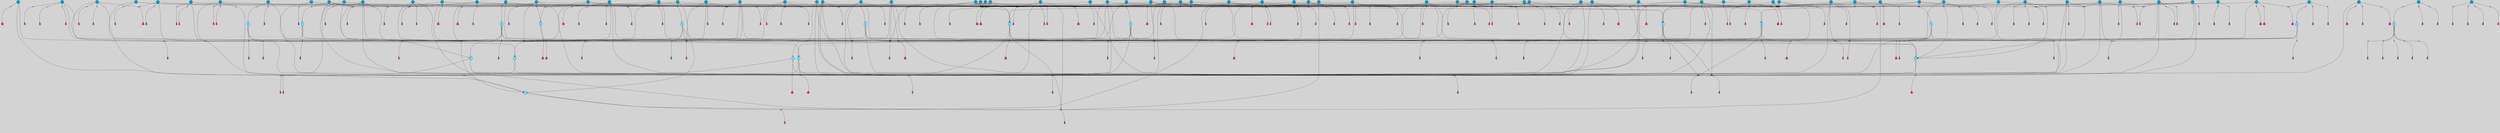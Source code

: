 // File exported with GEGELATI v1.3.1
// On the 2024-04-08 17:21:11
// With the File::TPGGraphDotExporter
digraph{
	graph[pad = "0.212, 0.055" bgcolor = lightgray]
	node[shape=circle style = filled label = ""]
		T3 [fillcolor="#66ddff"]
		T4 [fillcolor="#66ddff"]
		T7 [fillcolor="#66ddff"]
		T9 [fillcolor="#66ddff"]
		T11 [fillcolor="#66ddff"]
		T24 [fillcolor="#66ddff"]
		T27 [fillcolor="#66ddff"]
		T39 [fillcolor="#1199bb"]
		T54 [fillcolor="#66ddff"]
		T59 [fillcolor="#1199bb"]
		T65 [fillcolor="#66ddff"]
		T82 [fillcolor="#1199bb"]
		T90 [fillcolor="#66ddff"]
		T91 [fillcolor="#1199bb"]
		T95 [fillcolor="#1199bb"]
		T102 [fillcolor="#1199bb"]
		T106 [fillcolor="#66ddff"]
		T111 [fillcolor="#66ddff"]
		T116 [fillcolor="#1199bb"]
		T129 [fillcolor="#66ddff"]
		T130 [fillcolor="#66ddff"]
		T131 [fillcolor="#66ddff"]
		T142 [fillcolor="#1199bb"]
		T148 [fillcolor="#1199bb"]
		T150 [fillcolor="#1199bb"]
		T158 [fillcolor="#1199bb"]
		T159 [fillcolor="#1199bb"]
		T160 [fillcolor="#1199bb"]
		T164 [fillcolor="#66ddff"]
		T170 [fillcolor="#1199bb"]
		T171 [fillcolor="#1199bb"]
		T173 [fillcolor="#1199bb"]
		T176 [fillcolor="#1199bb"]
		T177 [fillcolor="#1199bb"]
		T180 [fillcolor="#1199bb"]
		T182 [fillcolor="#1199bb"]
		T183 [fillcolor="#1199bb"]
		T184 [fillcolor="#1199bb"]
		T185 [fillcolor="#1199bb"]
		T186 [fillcolor="#1199bb"]
		T189 [fillcolor="#1199bb"]
		T194 [fillcolor="#1199bb"]
		T195 [fillcolor="#1199bb"]
		T196 [fillcolor="#1199bb"]
		T198 [fillcolor="#1199bb"]
		T201 [fillcolor="#1199bb"]
		T202 [fillcolor="#1199bb"]
		T204 [fillcolor="#1199bb"]
		T207 [fillcolor="#66ddff"]
		T210 [fillcolor="#1199bb"]
		T211 [fillcolor="#1199bb"]
		T212 [fillcolor="#66ddff"]
		T213 [fillcolor="#1199bb"]
		T215 [fillcolor="#1199bb"]
		T217 [fillcolor="#1199bb"]
		T218 [fillcolor="#1199bb"]
		T219 [fillcolor="#1199bb"]
		T220 [fillcolor="#1199bb"]
		T222 [fillcolor="#1199bb"]
		T223 [fillcolor="#1199bb"]
		T224 [fillcolor="#1199bb"]
		T225 [fillcolor="#1199bb"]
		T228 [fillcolor="#1199bb"]
		T123 [fillcolor="#1199bb"]
		T229 [fillcolor="#1199bb"]
		T230 [fillcolor="#1199bb"]
		T232 [fillcolor="#1199bb"]
		T233 [fillcolor="#1199bb"]
		T235 [fillcolor="#1199bb"]
		T236 [fillcolor="#1199bb"]
		T238 [fillcolor="#1199bb"]
		T239 [fillcolor="#1199bb"]
		T240 [fillcolor="#66ddff"]
		T241 [fillcolor="#1199bb"]
		T242 [fillcolor="#1199bb"]
		T243 [fillcolor="#1199bb"]
		T244 [fillcolor="#1199bb"]
		T245 [fillcolor="#1199bb"]
		T246 [fillcolor="#1199bb"]
		T247 [fillcolor="#1199bb"]
		T248 [fillcolor="#1199bb"]
		T16 [fillcolor="#1199bb"]
		T249 [fillcolor="#1199bb"]
		T250 [fillcolor="#1199bb"]
		T251 [fillcolor="#1199bb"]
		T252 [fillcolor="#1199bb"]
		T253 [fillcolor="#1199bb"]
		T254 [fillcolor="#1199bb"]
		T255 [fillcolor="#1199bb"]
		T256 [fillcolor="#1199bb"]
		T257 [fillcolor="#1199bb"]
		T258 [fillcolor="#1199bb"]
		T259 [fillcolor="#1199bb"]
		T260 [fillcolor="#1199bb"]
		T261 [fillcolor="#1199bb"]
		T262 [fillcolor="#1199bb"]
		T263 [fillcolor="#1199bb"]
		T264 [fillcolor="#1199bb"]
		T265 [fillcolor="#1199bb"]
		P1041 [fillcolor="#cccccc" shape=point] //6|
		I1041 [shape=box style=invis label="6|1&2|6#1|7&#92;n10|7&2|0#1|5&#92;n9|4&0|1#2|2&#92;n8|6&0|0#1|0&#92;n"]
		P1041 -> I1041[style=invis]
		A924 [fillcolor="#ff3366" shape=box margin=0.03 width=0 height=0 label="3"]
		T3 -> P1041 -> A924
		P1042 [fillcolor="#cccccc" shape=point] //3|
		I1042 [shape=box style=invis label="7|6&2|4#0|2&#92;n10|3&2|7#1|4&#92;n11|6&0|4#0|1&#92;n7|1&0|0#2|6&#92;n7|6&0|3#2|6&#92;n4|0&2|6#0|1&#92;n4|4&2|5#0|2&#92;n4|6&0|4#2|7&#92;n10|0&2|3#1|5&#92;n2|6&0|5#0|2&#92;n1|0&2|3#0|7&#92;n1|6&2|0#0|5&#92;n6|2&0|1#0|7&#92;n9|2&0|3#2|7&#92;n5|3&0|6#0|6&#92;n1|7&2|5#2|3&#92;n8|1&2|7#0|6&#92;n1|0&2|5#2|1&#92;n7|1&2|2#2|5&#92;n7|4&2|6#0|3&#92;n"]
		P1042 -> I1042[style=invis]
		A925 [fillcolor="#ff3366" shape=box margin=0.03 width=0 height=0 label="4"]
		T3 -> P1042 -> A925
		P1043 [fillcolor="#cccccc" shape=point] //7|
		I1043 [shape=box style=invis label="0|2&2|4#2|6&#92;n5|3&0|6#0|1&#92;n4|7&2|6#0|5&#92;n7|6&0|7#0|5&#92;n10|7&2|2#1|1&#92;n"]
		P1043 -> I1043[style=invis]
		A926 [fillcolor="#ff3366" shape=box margin=0.03 width=0 height=0 label="4"]
		T4 -> P1043 -> A926
		P1044 [fillcolor="#cccccc" shape=point] //0|
		I1044 [shape=box style=invis label="2|5&0|1#0|6&#92;n6|1&2|2#2|7&#92;n8|0&0|3#1|4&#92;n4|3&2|5#2|4&#92;n8|1&2|4#0|0&#92;n6|6&0|1#2|6&#92;n11|7&2|4#2|5&#92;n6|2&2|4#0|2&#92;n8|5&2|4#2|4&#92;n2|1&2|1#2|2&#92;n2|7&2|5#2|6&#92;n9|7&0|5#0|4&#92;n1|2&0|5#2|6&#92;n4|2&2|3#2|7&#92;n3|3&2|1#0|2&#92;n"]
		P1044 -> I1044[style=invis]
		A927 [fillcolor="#ff3366" shape=box margin=0.03 width=0 height=0 label="5"]
		T4 -> P1044 -> A927
		P1045 [fillcolor="#cccccc" shape=point] //-3|
		I1045 [shape=box style=invis label="1|6&2|7#0|7&#92;n10|2&0|7#1|3&#92;n9|6&2|7#2|2&#92;n5|3&0|7#0|7&#92;n1|6&2|3#0|0&#92;n2|3&2|3#2|2&#92;n5|1&2|6#0|6&#92;n"]
		P1045 -> I1045[style=invis]
		A928 [fillcolor="#ff3366" shape=box margin=0.03 width=0 height=0 label="7"]
		T7 -> P1045 -> A928
		P1046 [fillcolor="#cccccc" shape=point] //5|
		I1046 [shape=box style=invis label="0|5&2|3#0|1&#92;n0|6&2|1#2|4&#92;n6|2&2|6#0|7&#92;n7|4&0|3#0|1&#92;n5|4&0|7#1|6&#92;n9|1&0|5#2|2&#92;n6|3&2|3#1|7&#92;n11|7&2|4#1|6&#92;n2|5&0|1#0|0&#92;n4|7&0|0#0|2&#92;n6|2&0|6#0|0&#92;n2|1&2|6#2|4&#92;n10|0&2|0#1|0&#92;n6|6&2|4#0|6&#92;n"]
		P1046 -> I1046[style=invis]
		A929 [fillcolor="#ff3366" shape=box margin=0.03 width=0 height=0 label="8"]
		T7 -> P1046 -> A929
		P1047 [fillcolor="#cccccc" shape=point] //-6|
		I1047 [shape=box style=invis label="11|1&0|7#2|0&#92;n10|4&0|1#1|0&#92;n4|3&2|4#2|1&#92;n0|5&2|0#0|0&#92;n6|1&0|0#0|3&#92;n8|2&2|0#0|4&#92;n11|4&2|0#1|6&#92;n7|0&2|6#2|3&#92;n5|3&2|6#2|0&#92;n2|0&2|0#0|4&#92;n"]
		P1047 -> I1047[style=invis]
		A930 [fillcolor="#ff3366" shape=box margin=0.03 width=0 height=0 label="9"]
		T9 -> P1047 -> A930
		P1048 [fillcolor="#cccccc" shape=point] //2|
		I1048 [shape=box style=invis label="6|3&2|7#1|4&#92;n8|6&0|0#2|5&#92;n2|1&0|2#0|3&#92;n8|7&0|6#0|4&#92;n2|1&2|0#0|1&#92;n0|0&2|2#2|3&#92;n6|6&0|7#2|1&#92;n6|1&0|7#2|6&#92;n5|4&2|7#0|4&#92;n0|3&0|4#2|0&#92;n11|0&2|0#2|5&#92;n4|5&2|5#2|4&#92;n5|7&0|6#0|4&#92;n9|7&2|5#0|3&#92;n5|4&2|1#0|3&#92;n5|3&0|1#1|7&#92;n0|4&0|3#2|5&#92;n"]
		P1048 -> I1048[style=invis]
		A931 [fillcolor="#ff3366" shape=box margin=0.03 width=0 height=0 label="10"]
		T9 -> P1048 -> A931
		P1049 [fillcolor="#cccccc" shape=point] //6|
		I1049 [shape=box style=invis label="3|0&2|7#2|2&#92;n3|2&0|4#2|5&#92;n5|1&0|2#1|0&#92;n8|7&0|1#2|0&#92;n8|5&0|3#0|6&#92;n0|2&0|2#2|3&#92;n1|5&2|5#0|5&#92;n5|6&0|6#0|7&#92;n6|7&0|0#2|6&#92;n1|2&2|3#0|0&#92;n7|7&2|3#0|4&#92;n0|7&2|7#0|6&#92;n1|0&2|2#2|7&#92;n4|4&0|1#0|0&#92;n"]
		P1049 -> I1049[style=invis]
		A932 [fillcolor="#ff3366" shape=box margin=0.03 width=0 height=0 label="11"]
		T11 -> P1049 -> A932
		P1050 [fillcolor="#cccccc" shape=point] //-4|
		I1050 [shape=box style=invis label="4|1&0|4#2|6&#92;n1|2&2|2#2|0&#92;n1|2&2|0#0|6&#92;n8|4&2|3#2|5&#92;n5|5&2|1#1|0&#92;n"]
		P1050 -> I1050[style=invis]
		A933 [fillcolor="#ff3366" shape=box margin=0.03 width=0 height=0 label="12"]
		T11 -> P1050 -> A933
		P1051 [fillcolor="#cccccc" shape=point] //-3|
		I1051 [shape=box style=invis label="8|1&2|3#0|5&#92;n0|6&0|5#0|5&#92;n3|7&2|1#0|6&#92;n3|5&0|1#0|0&#92;n9|5&2|0#0|4&#92;n3|5&0|2#0|3&#92;n10|6&2|4#1|0&#92;n9|4&2|7#2|6&#92;n1|7&2|5#2|2&#92;n"]
		P1051 -> I1051[style=invis]
		A934 [fillcolor="#ff3366" shape=box margin=0.03 width=0 height=0 label="5"]
		T4 -> P1051 -> A934
		P1052 [fillcolor="#cccccc" shape=point] //1|
		I1052 [shape=box style=invis label="5|1&0|6#2|7&#92;n2|4&0|4#2|2&#92;n0|6&0|5#0|4&#92;n10|6&2|5#1|6&#92;n9|3&0|1#1|7&#92;n10|3&2|2#1|0&#92;n5|0&0|0#2|1&#92;n11|3&2|3#1|5&#92;n10|3&0|1#1|0&#92;n2|4&0|1#0|1&#92;n0|2&0|3#2|4&#92;n9|2&2|1#2|5&#92;n11|7&2|6#2|6&#92;n"]
		P1052 -> I1052[style=invis]
		T24 -> P1052 -> T7
		P1053 [fillcolor="#cccccc" shape=point] //5|
		I1053 [shape=box style=invis label="3|0&2|0#0|1&#92;n3|0&0|7#0|1&#92;n5|3&0|2#2|6&#92;n4|4&2|4#2|6&#92;n11|2&0|7#1|6&#92;n2|7&2|2#2|5&#92;n9|3&2|6#2|7&#92;n7|7&0|0#0|4&#92;n6|1&2|4#2|3&#92;n5|4&2|0#1|6&#92;n1|3&0|7#0|4&#92;n"]
		P1053 -> I1053[style=invis]
		A935 [fillcolor="#ff3366" shape=box margin=0.03 width=0 height=0 label="7"]
		T24 -> P1053 -> A935
		P1054 [fillcolor="#cccccc" shape=point] //-2|
		I1054 [shape=box style=invis label="4|1&0|4#0|3&#92;n4|2&0|5#2|0&#92;n5|5&2|6#0|5&#92;n1|4&0|1#0|2&#92;n6|3&2|7#1|5&#92;n0|4&2|0#0|3&#92;n8|5&2|5#1|2&#92;n10|7&2|7#1|1&#92;n3|4&0|0#2|1&#92;n3|6&2|5#2|5&#92;n8|3&0|1#0|7&#92;n10|0&2|7#1|3&#92;n4|1&2|4#0|1&#92;n9|3&2|0#0|4&#92;n3|6&2|0#0|4&#92;n1|2&0|6#2|1&#92;n4|0&2|1#2|2&#92;n"]
		P1054 -> I1054[style=invis]
		A936 [fillcolor="#ff3366" shape=box margin=0.03 width=0 height=0 label="14"]
		T24 -> P1054 -> A936
		P1055 [fillcolor="#cccccc" shape=point] //2|
		I1055 [shape=box style=invis label="9|1&2|3#0|1&#92;n5|2&2|0#2|4&#92;n3|6&2|5#2|7&#92;n7|0&2|5#0|4&#92;n1|2&0|3#0|5&#92;n7|3&2|7#0|0&#92;n"]
		P1055 -> I1055[style=invis]
		A937 [fillcolor="#ff3366" shape=box margin=0.03 width=0 height=0 label="2"]
		T27 -> P1055 -> A937
		P1056 [fillcolor="#cccccc" shape=point] //-6|
		I1056 [shape=box style=invis label="7|5&0|4#0|4&#92;n11|0&2|5#2|1&#92;n"]
		P1056 -> I1056[style=invis]
		A938 [fillcolor="#ff3366" shape=box margin=0.03 width=0 height=0 label="3"]
		T27 -> P1056 -> A938
		T27 -> P1042
		T27 -> P1044
		P1057 [fillcolor="#cccccc" shape=point] //0|
		I1057 [shape=box style=invis label="4|0&0|3#2|7&#92;n10|2&0|3#1|7&#92;n3|5&0|2#0|3&#92;n4|5&0|0#2|1&#92;n10|7&2|0#1|2&#92;n5|3&2|3#1|6&#92;n9|5&2|0#0|4&#92;n5|4&2|7#0|2&#92;n10|3&2|7#1|4&#92;n7|2&0|1#2|6&#92;n8|6&0|5#0|5&#92;n8|7&2|3#0|5&#92;n2|6&2|4#0|0&#92;n"]
		P1057 -> I1057[style=invis]
		A939 [fillcolor="#ff3366" shape=box margin=0.03 width=0 height=0 label="5"]
		T27 -> P1057 -> A939
		P1058 [fillcolor="#cccccc" shape=point] //5|
		I1058 [shape=box style=invis label="1|6&2|7#0|7&#92;n9|2&2|7#2|2&#92;n10|2&0|7#1|3&#92;n5|3&0|7#0|7&#92;n7|0&2|7#2|2&#92;n1|6&2|3#0|0&#92;n2|3&2|3#2|2&#92;n"]
		P1058 -> I1058[style=invis]
		A940 [fillcolor="#ff3366" shape=box margin=0.03 width=0 height=0 label="7"]
		T39 -> P1058 -> A940
		T39 -> P1046
		P1059 [fillcolor="#cccccc" shape=point] //-8|
		I1059 [shape=box style=invis label="7|5&0|4#2|4&#92;n"]
		P1059 -> I1059[style=invis]
		A941 [fillcolor="#ff3366" shape=box margin=0.03 width=0 height=0 label="3"]
		T39 -> P1059 -> A941
		P1060 [fillcolor="#cccccc" shape=point] //8|
		I1060 [shape=box style=invis label="9|0&0|1#2|0&#92;n10|1&2|5#1|4&#92;n8|2&2|6#0|4&#92;n2|4&2|5#2|3&#92;n4|2&2|2#0|2&#92;n7|5&0|2#0|0&#92;n8|2&2|1#1|3&#92;n8|7&0|7#2|1&#92;n1|1&0|0#0|7&#92;n5|6&2|5#1|0&#92;n6|6&2|5#0|0&#92;n11|4&0|3#2|6&#92;n4|2&2|4#0|7&#92;n5|6&0|1#2|0&#92;n11|3&0|2#0|7&#92;n"]
		P1060 -> I1060[style=invis]
		A942 [fillcolor="#ff3366" shape=box margin=0.03 width=0 height=0 label="6"]
		T54 -> P1060 -> A942
		T54 -> P1053
		P1061 [fillcolor="#cccccc" shape=point] //-10|
		I1061 [shape=box style=invis label="3|6&0|0#0|4&#92;n4|1&2|4#0|1&#92;n5|1&0|1#0|4&#92;n5|5&2|6#0|5&#92;n6|5&0|6#0|3&#92;n11|1&2|0#0|1&#92;n0|7&2|0#0|3&#92;n1|2&0|6#0|1&#92;n8|0&0|4#2|0&#92;n0|4&0|7#2|7&#92;n7|0&2|7#1|3&#92;n3|1&0|5#2|5&#92;n5|1&0|4#0|3&#92;n2|2&0|2#0|0&#92;n8|3&0|1#0|7&#92;n3|0&0|3#0|5&#92;n7|2&0|5#2|0&#92;n6|3&2|7#1|5&#92;n4|7&2|7#2|1&#92;n"]
		P1061 -> I1061[style=invis]
		A943 [fillcolor="#ff3366" shape=box margin=0.03 width=0 height=0 label="14"]
		T54 -> P1061 -> A943
		T54 -> P1046
		P1062 [fillcolor="#cccccc" shape=point] //8|
		I1062 [shape=box style=invis label="9|0&0|1#2|0&#92;n10|1&2|5#1|4&#92;n8|2&2|6#0|4&#92;n4|5&0|3#0|1&#92;n2|4&2|5#2|3&#92;n4|2&2|2#0|2&#92;n7|5&0|2#0|0&#92;n8|2&2|1#1|3&#92;n8|7&0|7#2|1&#92;n1|1&0|0#0|7&#92;n5|6&2|5#1|0&#92;n6|3&2|5#0|0&#92;n11|4&0|3#2|6&#92;n1|2&2|4#0|7&#92;n5|6&0|1#2|0&#92;n11|3&0|2#0|7&#92;n"]
		P1062 -> I1062[style=invis]
		A944 [fillcolor="#ff3366" shape=box margin=0.03 width=0 height=0 label="6"]
		T59 -> P1062 -> A944
		T59 -> P1053
		T59 -> P1047
		T59 -> P1053
		T65 -> P1043
		T65 -> P1044
		P1063 [fillcolor="#cccccc" shape=point] //7|
		I1063 [shape=box style=invis label="4|0&2|1#2|2&#92;n4|2&0|5#2|0&#92;n5|5&2|6#0|5&#92;n1|4&0|1#0|2&#92;n6|3&2|7#1|5&#92;n0|4&2|0#0|3&#92;n8|5&2|5#1|4&#92;n1|2&0|6#2|1&#92;n3|4&0|0#2|1&#92;n3|6&2|5#2|5&#92;n8|3&0|1#0|7&#92;n10|0&2|2#1|3&#92;n4|1&2|4#0|1&#92;n10|7&2|7#1|1&#92;n4|1&0|4#0|3&#92;n"]
		P1063 -> I1063[style=invis]
		A945 [fillcolor="#ff3366" shape=box margin=0.03 width=0 height=0 label="14"]
		T65 -> P1063 -> A945
		P1064 [fillcolor="#cccccc" shape=point] //6|
		I1064 [shape=box style=invis label="7|0&2|5#1|2&#92;n10|6&2|1#1|3&#92;n7|5&0|2#0|7&#92;n10|7&0|1#1|5&#92;n4|6&2|5#0|5&#92;n4|4&0|7#2|7&#92;n"]
		P1064 -> I1064[style=invis]
		A946 [fillcolor="#ff3366" shape=box margin=0.03 width=0 height=0 label="7"]
		T82 -> P1064 -> A946
		P1065 [fillcolor="#cccccc" shape=point] //6|
		I1065 [shape=box style=invis label="0|5&2|3#0|1&#92;n0|6&2|1#2|4&#92;n9|1&0|5#2|2&#92;n7|4&0|3#0|1&#92;n5|4&0|7#1|6&#92;n2|5&0|1#0|0&#92;n6|3&2|3#1|7&#92;n11|7&2|4#1|6&#92;n6|2&2|6#0|1&#92;n4|7&0|0#0|2&#92;n6|2&0|6#0|0&#92;n9|1&2|6#2|4&#92;n10|0&2|0#1|0&#92;n6|6&2|4#0|6&#92;n"]
		P1065 -> I1065[style=invis]
		A947 [fillcolor="#ff3366" shape=box margin=0.03 width=0 height=0 label="8"]
		T82 -> P1065 -> A947
		T82 -> P1047
		P1066 [fillcolor="#cccccc" shape=point] //-2|
		I1066 [shape=box style=invis label="8|4&2|1#2|5&#92;n4|1&0|7#2|1&#92;n5|7&2|3#2|2&#92;n10|4&2|5#1|7&#92;n10|0&2|6#1|3&#92;n4|5&2|7#0|6&#92;n9|5&2|4#0|4&#92;n2|4&0|5#0|7&#92;n11|1&2|4#2|6&#92;n5|6&0|7#1|2&#92;n2|7&2|7#2|6&#92;n5|2&0|5#1|5&#92;n3|0&0|6#0|2&#92;n4|0&0|4#2|4&#92;n4|4&2|6#0|7&#92;n10|6&2|0#1|4&#92;n9|7&0|3#1|4&#92;n1|4&2|6#0|3&#92;n11|5&2|6#0|3&#92;n0|3&0|5#0|1&#92;n"]
		P1066 -> I1066[style=invis]
		A948 [fillcolor="#ff3366" shape=box margin=0.03 width=0 height=0 label="13"]
		T90 -> P1066 -> A948
		P1067 [fillcolor="#cccccc" shape=point] //4|
		I1067 [shape=box style=invis label="7|1&2|6#1|3&#92;n10|1&0|3#1|6&#92;n8|5&2|3#2|1&#92;n11|5&0|0#2|6&#92;n4|1&0|6#0|0&#92;n11|1&0|2#0|3&#92;n2|0&2|1#0|7&#92;n"]
		P1067 -> I1067[style=invis]
		A949 [fillcolor="#ff3366" shape=box margin=0.03 width=0 height=0 label="2"]
		T90 -> P1067 -> A949
		P1068 [fillcolor="#cccccc" shape=point] //7|
		I1068 [shape=box style=invis label="10|3&0|1#1|4&#92;n4|6&0|0#0|2&#92;n4|5&0|6#0|0&#92;n4|3&0|6#2|1&#92;n7|0&0|3#1|2&#92;n4|7&0|6#0|5&#92;n7|6&0|7#0|6&#92;n6|6&0|0#0|3&#92;n11|1&0|4#2|5&#92;n10|2&0|3#1|2&#92;n"]
		P1068 -> I1068[style=invis]
		A950 [fillcolor="#ff3366" shape=box margin=0.03 width=0 height=0 label="4"]
		T90 -> P1068 -> A950
		T90 -> P1051
		P1069 [fillcolor="#cccccc" shape=point] //-7|
		I1069 [shape=box style=invis label="3|0&2|0#0|1&#92;n1|1&0|2#0|4&#92;n11|2&0|7#1|6&#92;n9|7&0|0#0|4&#92;n3|0&0|7#0|1&#92;n9|3&2|6#2|7&#92;n5|3&0|2#2|6&#92;n6|1&2|4#2|3&#92;n5|4&2|0#1|6&#92;n1|3&0|7#0|7&#92;n"]
		P1069 -> I1069[style=invis]
		A951 [fillcolor="#ff3366" shape=box margin=0.03 width=0 height=0 label="7"]
		T90 -> P1069 -> A951
		P1070 [fillcolor="#cccccc" shape=point] //-5|
		I1070 [shape=box style=invis label="10|6&2|5#1|6&#92;n9|3&0|1#1|7&#92;n2|4&0|1#0|1&#92;n11|3&0|7#1|6&#92;n5|1&0|6#2|7&#92;n8|0&0|0#0|1&#92;n0|6&0|7#0|4&#92;n6|7&2|6#2|6&#92;n11|0&2|3#0|5&#92;n"]
		P1070 -> I1070[style=invis]
		T91 -> P1070 -> T7
		P1071 [fillcolor="#cccccc" shape=point] //-2|
		I1071 [shape=box style=invis label="3|0&2|0#0|1&#92;n5|3&2|6#2|7&#92;n9|1&0|3#2|5&#92;n5|3&0|2#2|6&#92;n4|4&2|4#2|6&#92;n11|2&0|7#1|6&#92;n2|7&2|2#2|5&#92;n3|0&0|7#0|1&#92;n6|1&2|4#2|3&#92;n5|4&2|0#1|6&#92;n1|3&0|7#0|4&#92;n"]
		P1071 -> I1071[style=invis]
		A952 [fillcolor="#ff3366" shape=box margin=0.03 width=0 height=0 label="7"]
		T91 -> P1071 -> A952
		P1072 [fillcolor="#cccccc" shape=point] //9|
		I1072 [shape=box style=invis label="9|0&2|4#1|2&#92;n10|3&0|5#1|7&#92;n"]
		P1072 -> I1072[style=invis]
		A953 [fillcolor="#ff3366" shape=box margin=0.03 width=0 height=0 label="3"]
		T91 -> P1072 -> A953
		T91 -> P1067
		P1073 [fillcolor="#cccccc" shape=point] //4|
		I1073 [shape=box style=invis label="4|3&0|6#0|3&#92;n5|7&2|3#2|2&#92;n5|6&0|7#1|2&#92;n1|4&2|6#0|3&#92;n8|4&2|1#2|5&#92;n9|5&2|4#1|4&#92;n2|4&0|5#0|7&#92;n10|0&0|6#1|3&#92;n3|0&0|6#0|2&#92;n2|7&2|7#2|6&#92;n5|2&0|5#1|5&#92;n10|4&2|5#1|7&#92;n4|0&0|4#2|4&#92;n11|1&0|4#2|6&#92;n10|6&2|0#1|4&#92;n9|7&0|3#1|4&#92;n4|5&2|7#0|6&#92;n11|5&2|6#2|3&#92;n0|3&0|5#0|1&#92;n"]
		P1073 -> I1073[style=invis]
		A954 [fillcolor="#ff3366" shape=box margin=0.03 width=0 height=0 label="13"]
		T95 -> P1073 -> A954
		P1074 [fillcolor="#cccccc" shape=point] //8|
		I1074 [shape=box style=invis label="9|7&0|5#2|5&#92;n3|3&2|3#0|2&#92;n9|5&2|2#1|0&#92;n2|3&0|6#0|3&#92;n4|4&2|5#2|7&#92;n11|3&2|0#1|5&#92;n6|6&2|1#2|2&#92;n4|6&0|1#2|2&#92;n2|5&2|7#2|2&#92;n7|7&2|2#2|3&#92;n6|5&0|3#2|6&#92;n6|7&0|6#0|2&#92;n"]
		P1074 -> I1074[style=invis]
		A955 [fillcolor="#ff3366" shape=box margin=0.03 width=0 height=0 label="14"]
		T95 -> P1074 -> A955
		P1075 [fillcolor="#cccccc" shape=point] //2|
		I1075 [shape=box style=invis label="4|1&0|4#2|6&#92;n5|5&2|1#1|0&#92;n1|0&2|0#0|6&#92;n8|4&2|3#2|5&#92;n"]
		P1075 -> I1075[style=invis]
		T95 -> P1075 -> T11
		P1076 [fillcolor="#cccccc" shape=point] //-9|
		I1076 [shape=box style=invis label="2|0&2|0#2|1&#92;n4|4&2|4#2|6&#92;n9|1&0|3#1|7&#92;n5|3&0|2#2|6&#92;n2|7&2|2#2|5&#92;n5|4&2|0#1|6&#92;n3|0&0|7#0|1&#92;n1|3&0|7#0|4&#92;n11|6&2|2#0|7&#92;n7|7&0|0#0|4&#92;n11|0&0|7#1|6&#92;n9|3&2|6#2|7&#92;n"]
		P1076 -> I1076[style=invis]
		A956 [fillcolor="#ff3366" shape=box margin=0.03 width=0 height=0 label="7"]
		T95 -> P1076 -> A956
		T95 -> P1059
		P1077 [fillcolor="#cccccc" shape=point] //7|
		I1077 [shape=box style=invis label="3|3&2|7#0|4&#92;n4|3&2|6#0|3&#92;n8|4&0|6#1|2&#92;n5|6&2|3#0|4&#92;n0|7&2|1#0|5&#92;n8|7&2|2#2|5&#92;n9|1&0|0#1|0&#92;n10|1&2|1#1|4&#92;n10|5&0|6#1|7&#92;n5|2&2|3#0|4&#92;n2|0&2|6#2|7&#92;n1|7&0|1#0|7&#92;n"]
		P1077 -> I1077[style=invis]
		A957 [fillcolor="#ff3366" shape=box margin=0.03 width=0 height=0 label="2"]
		T102 -> P1077 -> A957
		T102 -> P1059
		P1078 [fillcolor="#cccccc" shape=point] //8|
		I1078 [shape=box style=invis label="7|0&0|2#1|4&#92;n8|1&2|3#0|5&#92;n0|6&0|5#0|5&#92;n3|7&2|1#0|6&#92;n9|4&2|7#1|6&#92;n1|7&2|5#2|2&#92;n8|5&2|0#0|3&#92;n0|2&0|2#0|0&#92;n3|5&0|2#0|3&#92;n"]
		P1078 -> I1078[style=invis]
		A958 [fillcolor="#ff3366" shape=box margin=0.03 width=0 height=0 label="5"]
		T102 -> P1078 -> A958
		P1079 [fillcolor="#cccccc" shape=point] //-2|
		I1079 [shape=box style=invis label="11|7&2|0#1|7&#92;n4|3&0|1#2|5&#92;n0|4&2|4#2|7&#92;n1|6&0|0#0|4&#92;n4|0&0|0#0|5&#92;n0|6&2|3#2|0&#92;n9|6&2|5#1|3&#92;n0|7&2|1#2|5&#92;n4|4&0|5#0|1&#92;n10|4&0|0#1|0&#92;n"]
		P1079 -> I1079[style=invis]
		A959 [fillcolor="#ff3366" shape=box margin=0.03 width=0 height=0 label="12"]
		T106 -> P1079 -> A959
		P1080 [fillcolor="#cccccc" shape=point] //-1|
		I1080 [shape=box style=invis label="1|7&2|1#0|6&#92;n8|1&2|3#0|5&#92;n10|6&2|7#1|0&#92;n1|7&2|5#0|2&#92;n0|3&0|3#2|2&#92;n3|5&0|1#0|0&#92;n3|5&0|2#0|3&#92;n1|5&2|0#0|4&#92;n5|7&2|2#2|5&#92;n4|0&2|3#0|3&#92;n"]
		P1080 -> I1080[style=invis]
		T106 -> P1080 -> T3
		T106 -> P1042
		P1081 [fillcolor="#cccccc" shape=point] //-9|
		I1081 [shape=box style=invis label="10|2&0|7#1|3&#92;n1|0&2|1#0|1&#92;n5|1&2|7#0|7&#92;n0|6&2|7#2|2&#92;n10|3&2|7#1|2&#92;n2|3&2|3#2|2&#92;n"]
		P1081 -> I1081[style=invis]
		A960 [fillcolor="#ff3366" shape=box margin=0.03 width=0 height=0 label="7"]
		T106 -> P1081 -> A960
		P1082 [fillcolor="#cccccc" shape=point] //-5|
		I1082 [shape=box style=invis label="0|0&2|3#0|2&#92;n10|5&0|6#1|3&#92;n7|3&0|6#2|3&#92;n3|4&0|6#0|6&#92;n10|5&0|2#1|1&#92;n5|0&0|1#0|3&#92;n6|6&2|5#1|5&#92;n7|4&0|2#1|7&#92;n5|7&0|1#2|5&#92;n1|5&0|0#0|3&#92;n7|5&2|1#2|6&#92;n9|0&0|2#0|0&#92;n4|0&2|4#0|0&#92;n4|6&0|0#2|3&#92;n3|1&0|6#2|5&#92;n7|7&2|1#2|3&#92;n9|4&2|2#0|6&#92;n"]
		P1082 -> I1082[style=invis]
		T111 -> P1082 -> T9
		P1083 [fillcolor="#cccccc" shape=point] //7|
		I1083 [shape=box style=invis label="7|4&2|1#2|0&#92;n4|1&2|4#2|3&#92;n5|0&2|0#2|2&#92;n6|1&2|4#2|6&#92;n"]
		P1083 -> I1083[style=invis]
		A961 [fillcolor="#ff3366" shape=box margin=0.03 width=0 height=0 label="9"]
		T111 -> P1083 -> A961
		P1084 [fillcolor="#cccccc" shape=point] //2|
		I1084 [shape=box style=invis label="3|0&2|0#0|1&#92;n11|2&0|7#1|6&#92;n8|7&2|4#0|5&#92;n5|3&0|2#2|6&#92;n4|4&2|4#2|6&#92;n3|0&0|7#0|1&#92;n2|7&2|2#2|5&#92;n9|3&2|6#2|7&#92;n7|7&0|0#0|4&#92;n6|1&2|4#1|3&#92;n5|4&2|0#1|6&#92;n1|3&0|7#0|4&#92;n"]
		P1084 -> I1084[style=invis]
		A962 [fillcolor="#ff3366" shape=box margin=0.03 width=0 height=0 label="7"]
		T111 -> P1084 -> A962
		T111 -> P1047
		P1085 [fillcolor="#cccccc" shape=point] //-4|
		I1085 [shape=box style=invis label="9|7&0|0#2|0&#92;n6|6&0|5#2|0&#92;n7|3&0|0#0|4&#92;n3|5&0|3#0|3&#92;n9|1&0|1#1|1&#92;n11|5&2|7#1|5&#92;n1|5&2|5#0|2&#92;n6|0&0|6#2|5&#92;n0|3&2|4#2|5&#92;n1|6&2|5#2|2&#92;n9|5&2|1#2|2&#92;n"]
		P1085 -> I1085[style=invis]
		T116 -> P1085 -> T9
		P1086 [fillcolor="#cccccc" shape=point] //4|
		I1086 [shape=box style=invis label="9|2&0|6#2|1&#92;n11|5&0|1#2|0&#92;n2|4&0|4#2|1&#92;n5|0&2|4#0|2&#92;n"]
		P1086 -> I1086[style=invis]
		A963 [fillcolor="#ff3366" shape=box margin=0.03 width=0 height=0 label="3"]
		T116 -> P1086 -> A963
		P1087 [fillcolor="#cccccc" shape=point] //-2|
		I1087 [shape=box style=invis label="5|2&2|0#2|4&#92;n9|1&2|3#0|1&#92;n3|6&2|5#2|7&#92;n7|0&2|1#0|4&#92;n1|2&0|3#0|5&#92;n7|3&2|7#0|0&#92;n"]
		P1087 -> I1087[style=invis]
		A964 [fillcolor="#ff3366" shape=box margin=0.03 width=0 height=0 label="2"]
		T116 -> P1087 -> A964
		T116 -> P1042
		T116 -> P1057
		T129 -> P1060
		T129 -> P1053
		P1088 [fillcolor="#cccccc" shape=point] //10|
		I1088 [shape=box style=invis label="4|5&2|7#2|1&#92;n1|7&2|3#0|6&#92;n3|5&2|2#0|3&#92;n10|3&0|7#1|4&#92;n7|1&0|4#2|6&#92;n10|2&0|3#1|7&#92;n9|5&2|0#0|4&#92;n4|0&0|3#2|7&#92;n11|4&2|6#1|2&#92;n5|4&2|7#0|2&#92;n2|6&2|4#0|0&#92;n6|5&0|7#2|1&#92;n5|3&2|3#1|6&#92;n10|7&2|0#1|2&#92;n"]
		P1088 -> I1088[style=invis]
		A965 [fillcolor="#ff3366" shape=box margin=0.03 width=0 height=0 label="5"]
		T129 -> P1088 -> A965
		P1089 [fillcolor="#cccccc" shape=point] //5|
		I1089 [shape=box style=invis label="9|4&2|3#1|3&#92;n0|4&2|4#0|5&#92;n6|1&2|6#2|5&#92;n4|0&0|5#2|0&#92;n"]
		P1089 -> I1089[style=invis]
		A966 [fillcolor="#ff3366" shape=box margin=0.03 width=0 height=0 label="7"]
		T129 -> P1089 -> A966
		P1090 [fillcolor="#cccccc" shape=point] //6|
		I1090 [shape=box style=invis label="9|4&2|7#0|6&#92;n8|4&0|1#1|0&#92;n1|3&0|0#2|1&#92;n2|4&0|6#2|2&#92;n5|1&2|5#0|7&#92;n3|0&0|3#2|6&#92;n2|2&2|6#0|2&#92;n8|4&0|4#2|2&#92;n5|1&2|4#0|3&#92;n9|4&0|6#0|6&#92;n5|0&2|2#1|5&#92;n11|7&0|0#1|1&#92;n0|4&0|3#0|3&#92;n7|7&2|4#2|5&#92;n1|5&0|1#2|1&#92;n"]
		P1090 -> I1090[style=invis]
		A967 [fillcolor="#ff3366" shape=box margin=0.03 width=0 height=0 label="1"]
		T129 -> P1090 -> A967
		T130 -> P1070
		T130 -> P1072
		T130 -> P1067
		P1091 [fillcolor="#cccccc" shape=point] //-10|
		I1091 [shape=box style=invis label="8|4&0|2#0|1&#92;n5|3&2|6#2|7&#92;n3|1&2|7#0|6&#92;n4|7&0|4#0|2&#92;n1|7&2|6#0|4&#92;n10|5&2|1#1|5&#92;n4|0&0|7#0|7&#92;n6|6&0|0#0|1&#92;n10|4&2|1#1|0&#92;n"]
		P1091 -> I1091[style=invis]
		A968 [fillcolor="#ff3366" shape=box margin=0.03 width=0 height=0 label="5"]
		T130 -> P1091 -> A968
		P1092 [fillcolor="#cccccc" shape=point] //6|
		I1092 [shape=box style=invis label="10|4&2|6#1|2&#92;n8|4&0|1#1|0&#92;n0|4&2|6#0|0&#92;n8|4&2|5#2|1&#92;n7|5&2|5#1|0&#92;n3|6&0|6#2|2&#92;n1|7&0|7#0|5&#92;n2|0&0|7#2|4&#92;n2|6&2|2#0|0&#92;n0|7&2|7#0|7&#92;n11|6&0|4#2|2&#92;n5|5&0|0#0|1&#92;n10|1&0|0#1|0&#92;n7|3&0|1#2|5&#92;n9|2&2|7#1|5&#92;n9|4&2|6#2|7&#92;n1|6&2|4#2|2&#92;n3|3&2|2#0|7&#92;n1|6&2|0#0|0&#92;n6|4&2|6#1|0&#92;n"]
		P1092 -> I1092[style=invis]
		A969 [fillcolor="#ff3366" shape=box margin=0.03 width=0 height=0 label="1"]
		T131 -> P1092 -> A969
		P1093 [fillcolor="#cccccc" shape=point] //9|
		I1093 [shape=box style=invis label="11|0&2|0#1|1&#92;n3|6&0|6#0|0&#92;n1|4&0|0#2|4&#92;n7|5&2|2#1|3&#92;n11|7&2|6#1|7&#92;n5|2&0|6#1|5&#92;n9|5&0|6#0|3&#92;n2|2&2|7#0|5&#92;n9|3&2|2#2|0&#92;n11|0&2|7#0|1&#92;n1|1&2|0#0|1&#92;n6|6&0|6#1|2&#92;n9|7&0|1#0|3&#92;n2|0&2|4#2|5&#92;n2|4&2|2#0|0&#92;n6|1&2|1#1|7&#92;n10|7&2|5#1|6&#92;n11|5&2|7#2|4&#92;n"]
		P1093 -> I1093[style=invis]
		A970 [fillcolor="#ff3366" shape=box margin=0.03 width=0 height=0 label="1"]
		T131 -> P1093 -> A970
		T131 -> P1056
		P1094 [fillcolor="#cccccc" shape=point] //5|
		I1094 [shape=box style=invis label="3|0&0|0#0|1&#92;n5|6&0|4#0|3&#92;n4|4&2|4#2|6&#92;n11|2&0|7#1|6&#92;n2|7&2|2#2|5&#92;n9|3&2|6#2|7&#92;n7|7&0|0#0|4&#92;n6|1&2|4#2|3&#92;n5|4&2|0#1|6&#92;n5|3&0|2#2|6&#92;n1|3&0|7#0|4&#92;n"]
		P1094 -> I1094[style=invis]
		A971 [fillcolor="#ff3366" shape=box margin=0.03 width=0 height=0 label="7"]
		T131 -> P1094 -> A971
		T131 -> P1089
		P1095 [fillcolor="#cccccc" shape=point] //4|
		I1095 [shape=box style=invis label="2|6&0|4#0|3&#92;n0|7&2|1#0|5&#92;n1|6&0|0#0|4&#92;n7|1&0|1#2|1&#92;n4|1&0|7#0|0&#92;n9|3&0|5#1|3&#92;n10|4&2|0#1|0&#92;n3|5&0|5#2|1&#92;n4|4&0|5#0|1&#92;n1|5&2|4#2|4&#92;n0|6&2|3#2|0&#92;n6|0&2|7#2|2&#92;n9|1&2|6#2|2&#92;n4|1&0|2#0|4&#92;n"]
		P1095 -> I1095[style=invis]
		A972 [fillcolor="#ff3366" shape=box margin=0.03 width=0 height=0 label="12"]
		T142 -> P1095 -> A972
		P1096 [fillcolor="#cccccc" shape=point] //-2|
		I1096 [shape=box style=invis label="8|4&2|1#2|5&#92;n4|1&2|7#2|1&#92;n5|7&2|3#2|2&#92;n10|4&2|5#1|7&#92;n10|0&2|6#1|3&#92;n4|5&2|7#0|6&#92;n9|5&2|4#0|4&#92;n2|4&0|5#0|7&#92;n11|1&2|4#2|6&#92;n1|4&2|6#0|3&#92;n2|7&2|7#2|6&#92;n3|0&0|6#0|2&#92;n4|0&0|4#2|4&#92;n4|4&2|6#0|7&#92;n10|6&2|0#1|4&#92;n9|7&0|3#1|4&#92;n5|6&0|7#1|2&#92;n11|5&2|6#0|3&#92;n0|3&0|5#0|1&#92;n"]
		P1096 -> I1096[style=invis]
		T142 -> P1096 -> T9
		T142 -> P1051
		T142 -> P1051
		P1097 [fillcolor="#cccccc" shape=point] //-1|
		I1097 [shape=box style=invis label="11|7&2|0#1|7&#92;n1|5&2|4#2|4&#92;n4|3&0|1#0|5&#92;n1|6&0|0#0|4&#92;n8|6&2|4#0|0&#92;n4|0&0|0#0|5&#92;n10|4&2|0#1|0&#92;n9|6&2|5#1|3&#92;n0|7&2|1#0|5&#92;n0|6&2|3#2|0&#92;n4|4&0|5#0|1&#92;n"]
		P1097 -> I1097[style=invis]
		A973 [fillcolor="#ff3366" shape=box margin=0.03 width=0 height=0 label="12"]
		T148 -> P1097 -> A973
		P1098 [fillcolor="#cccccc" shape=point] //1|
		I1098 [shape=box style=invis label="2|2&2|3#0|2&#92;n2|2&0|5#2|5&#92;n8|4&0|1#1|0&#92;n9|7&0|6#0|3&#92;n5|1&2|2#0|7&#92;n10|7&0|7#1|3&#92;n7|7&2|4#2|5&#92;n5|5&0|2#2|1&#92;n2|6&2|2#0|0&#92;n9|3&2|2#2|0&#92;n0|6&0|6#2|2&#92;n7|7&0|1#2|3&#92;n3|6&0|1#0|5&#92;n1|5&0|1#2|7&#92;n"]
		P1098 -> I1098[style=invis]
		A974 [fillcolor="#ff3366" shape=box margin=0.03 width=0 height=0 label="1"]
		T148 -> P1098 -> A974
		P1099 [fillcolor="#cccccc" shape=point] //-9|
		I1099 [shape=box style=invis label="4|7&2|6#0|5&#92;n11|3&0|2#2|6&#92;n10|2&2|4#1|6&#92;n3|0&2|6#2|7&#92;n4|3&0|5#0|7&#92;n2|3&0|7#0|7&#92;n10|6&0|7#1|5&#92;n10|1&2|2#1|1&#92;n1|7&0|3#2|6&#92;n"]
		P1099 -> I1099[style=invis]
		A975 [fillcolor="#ff3366" shape=box margin=0.03 width=0 height=0 label="4"]
		T148 -> P1099 -> A975
		P1100 [fillcolor="#cccccc" shape=point] //7|
		I1100 [shape=box style=invis label="7|2&0|4#1|3&#92;n7|7&0|0#0|4&#92;n4|4&2|4#2|6&#92;n2|3&2|2#2|5&#92;n8|0&0|2#2|1&#92;n9|3&2|6#2|7&#92;n6|4&2|4#2|3&#92;n3|3&2|0#0|1&#92;n6|4&2|0#1|6&#92;n5|3&0|7#0|4&#92;n"]
		P1100 -> I1100[style=invis]
		A976 [fillcolor="#ff3366" shape=box margin=0.03 width=0 height=0 label="7"]
		T148 -> P1100 -> A976
		P1101 [fillcolor="#cccccc" shape=point] //-6|
		I1101 [shape=box style=invis label="9|0&2|0#0|1&#92;n3|2&0|2#0|3&#92;n5|4&0|5#1|7&#92;n2|1&0|4#0|3&#92;n9|2&2|0#2|4&#92;n7|6&0|4#0|2&#92;n2|3&0|6#2|6&#92;n1|2&0|3#2|0&#92;n"]
		P1101 -> I1101[style=invis]
		T148 -> P1101 -> T54
		P1102 [fillcolor="#cccccc" shape=point] //-3|
		I1102 [shape=box style=invis label="2|6&0|0#0|7&#92;n9|6&2|0#0|6&#92;n3|0&0|5#0|1&#92;n5|5&0|4#0|3&#92;n6|1&2|4#2|3&#92;n2|7&2|2#2|5&#92;n5|3&0|2#2|6&#92;n7|7&0|0#0|4&#92;n5|4&2|0#1|6&#92;n9|3&2|6#2|7&#92;n1|3&0|7#0|4&#92;n"]
		P1102 -> I1102[style=invis]
		A977 [fillcolor="#ff3366" shape=box margin=0.03 width=0 height=0 label="7"]
		T150 -> P1102 -> A977
		P1103 [fillcolor="#cccccc" shape=point] //4|
		I1103 [shape=box style=invis label="6|0&0|7#1|0&#92;n8|6&2|6#2|7&#92;n"]
		P1103 -> I1103[style=invis]
		A978 [fillcolor="#ff3366" shape=box margin=0.03 width=0 height=0 label="3"]
		T150 -> P1103 -> A978
		P1104 [fillcolor="#cccccc" shape=point] //0|
		I1104 [shape=box style=invis label="2|5&0|1#0|6&#92;n6|1&2|2#2|7&#92;n8|0&0|3#1|4&#92;n11|7&2|4#2|5&#92;n8|1&2|4#0|0&#92;n6|6&0|1#2|6&#92;n7|0&2|4#1|0&#92;n4|1&2|5#2|4&#92;n6|2&2|4#0|2&#92;n8|5&2|4#2|4&#92;n2|1&2|1#2|2&#92;n2|7&2|5#2|6&#92;n9|7&0|5#0|4&#92;n1|2&0|5#2|6&#92;n4|2&2|3#2|7&#92;n3|3&2|1#0|2&#92;n"]
		P1104 -> I1104[style=invis]
		A979 [fillcolor="#ff3366" shape=box margin=0.03 width=0 height=0 label="5"]
		T150 -> P1104 -> A979
		T150 -> P1059
		P1105 [fillcolor="#cccccc" shape=point] //7|
		I1105 [shape=box style=invis label="1|6&2|7#0|7&#92;n9|6&2|7#2|2&#92;n10|2&0|7#1|0&#92;n1|6&2|3#0|0&#92;n5|0&2|2#1|1&#92;n2|3&2|3#2|2&#92;n5|1&2|6#0|6&#92;n"]
		P1105 -> I1105[style=invis]
		T150 -> P1105 -> T90
		T158 -> P1097
		T158 -> P1096
		T158 -> P1078
		P1106 [fillcolor="#cccccc" shape=point] //-6|
		I1106 [shape=box style=invis label="11|7&0|1#0|6&#92;n3|5&0|1#0|3&#92;n1|5&0|5#0|6&#92;n1|7&2|5#2|2&#92;n0|0&0|2#2|2&#92;n4|4&0|1#0|5&#92;n6|4&2|2#0|2&#92;n0|6&2|5#0|5&#92;n0|3&2|2#2|6&#92;n"]
		P1106 -> I1106[style=invis]
		A980 [fillcolor="#ff3366" shape=box margin=0.03 width=0 height=0 label="5"]
		T158 -> P1106 -> A980
		T158 -> P1099
		P1107 [fillcolor="#cccccc" shape=point] //7|
		I1107 [shape=box style=invis label="7|0&2|1#2|0&#92;n9|7&2|1#1|7&#92;n8|2&0|1#1|0&#92;n6|6&0|2#1|1&#92;n2|2&0|5#0|0&#92;n5|7&0|0#2|1&#92;n5|1&2|5#1|5&#92;n4|7&2|4#2|3&#92;n10|5&2|2#1|5&#92;n1|3&2|2#2|0&#92;n10|2&2|6#1|5&#92;n"]
		P1107 -> I1107[style=invis]
		A981 [fillcolor="#ff3366" shape=box margin=0.03 width=0 height=0 label="1"]
		T159 -> P1107 -> A981
		P1108 [fillcolor="#cccccc" shape=point] //7|
		I1108 [shape=box style=invis label="7|4&2|7#0|4&#92;n4|6&0|1#2|5&#92;n2|1&2|3#0|0&#92;n4|3&2|0#0|1&#92;n0|0&2|7#2|7&#92;n7|7&0|5#2|3&#92;n5|0&2|1#2|2&#92;n10|0&0|4#1|2&#92;n4|4&0|7#0|0&#92;n6|7&0|2#0|1&#92;n1|4&2|5#0|4&#92;n"]
		P1108 -> I1108[style=invis]
		A982 [fillcolor="#ff3366" shape=box margin=0.03 width=0 height=0 label="0"]
		T159 -> P1108 -> A982
		P1109 [fillcolor="#cccccc" shape=point] //5|
		I1109 [shape=box style=invis label="0|5&2|3#0|1&#92;n0|6&2|1#2|4&#92;n6|2&2|6#0|7&#92;n9|0&2|7#1|1&#92;n7|4&0|3#0|1&#92;n11|7&2|4#1|6&#92;n9|1&0|5#2|2&#92;n5|4&0|7#1|6&#92;n2|5&0|1#0|0&#92;n4|7&0|0#0|2&#92;n6|2&0|6#0|0&#92;n2|1&2|6#2|4&#92;n10|0&0|0#1|0&#92;n6|6&2|4#0|6&#92;n"]
		P1109 -> I1109[style=invis]
		T159 -> P1109 -> T129
		T160 -> P1073
		T160 -> P1076
		P1110 [fillcolor="#cccccc" shape=point] //5|
		I1110 [shape=box style=invis label="6|0&2|7#2|7&#92;n3|6&2|6#2|6&#92;n6|3&0|5#1|2&#92;n"]
		P1110 -> I1110[style=invis]
		A983 [fillcolor="#ff3366" shape=box margin=0.03 width=0 height=0 label="3"]
		T160 -> P1110 -> A983
		T160 -> P1079
		T160 -> P1053
		T164 -> P1044
		P1111 [fillcolor="#cccccc" shape=point] //-1|
		I1111 [shape=box style=invis label="6|4&0|4#2|4&#92;n4|5&2|5#2|4&#92;n9|7&2|5#0|3&#92;n3|7&2|6#0|6&#92;n8|7&0|6#0|4&#92;n2|1&2|0#0|1&#92;n8|6&0|0#2|5&#92;n2|1&0|2#0|3&#92;n6|1&0|7#2|6&#92;n6|3&0|1#1|6&#92;n5|4&2|7#0|4&#92;n0|7&0|4#2|0&#92;n11|0&2|0#2|5&#92;n3|7&2|0#2|7&#92;n8|3&2|7#1|4&#92;n5|7&0|6#0|4&#92;n0|0&2|3#2|3&#92;n5|4&2|1#0|3&#92;n0|4&0|3#2|5&#92;n"]
		P1111 -> I1111[style=invis]
		A984 [fillcolor="#ff3366" shape=box margin=0.03 width=0 height=0 label="10"]
		T164 -> P1111 -> A984
		P1112 [fillcolor="#cccccc" shape=point] //-7|
		I1112 [shape=box style=invis label="6|1&0|2#0|3&#92;n1|2&0|1#2|0&#92;n10|3&2|2#1|1&#92;n0|1&0|2#0|7&#92;n4|6&2|7#2|4&#92;n6|0&2|7#0|6&#92;n"]
		P1112 -> I1112[style=invis]
		A985 [fillcolor="#ff3366" shape=box margin=0.03 width=0 height=0 label="7"]
		T164 -> P1112 -> A985
		T164 -> P1106
		T164 -> P1073
		T170 -> P1073
		T170 -> P1075
		T170 -> P1076
		P1113 [fillcolor="#cccccc" shape=point] //-3|
		I1113 [shape=box style=invis label="7|7&2|2#2|4&#92;n8|0&2|1#2|4&#92;n8|7&2|6#1|0&#92;n11|2&2|7#0|5&#92;n"]
		P1113 -> I1113[style=invis]
		A986 [fillcolor="#ff3366" shape=box margin=0.03 width=0 height=0 label="3"]
		T170 -> P1113 -> A986
		P1114 [fillcolor="#cccccc" shape=point] //10|
		I1114 [shape=box style=invis label="5|3&0|1#1|4&#92;n1|0&2|7#2|2&#92;n11|1&0|2#0|3&#92;n8|0&2|3#2|1&#92;n9|2&0|3#2|4&#92;n3|1&0|6#0|0&#92;n"]
		P1114 -> I1114[style=invis]
		T170 -> P1114 -> T3
		T171 -> P1070
		T171 -> P1071
		P1115 [fillcolor="#cccccc" shape=point] //3|
		I1115 [shape=box style=invis label="7|1&2|6#2|3&#92;n10|1&0|3#1|6&#92;n4|1&0|6#0|0&#92;n2|0&2|1#2|7&#92;n11|1&0|2#0|3&#92;n"]
		P1115 -> I1115[style=invis]
		A987 [fillcolor="#ff3366" shape=box margin=0.03 width=0 height=0 label="2"]
		T171 -> P1115 -> A987
		T171 -> P1041
		P1116 [fillcolor="#cccccc" shape=point] //2|
		I1116 [shape=box style=invis label="9|1&2|3#0|1&#92;n3|6&2|5#2|7&#92;n1|2&0|3#0|5&#92;n7|0&2|5#1|4&#92;n7|3&2|7#0|0&#92;n7|6&2|5#0|7&#92;n"]
		P1116 -> I1116[style=invis]
		A988 [fillcolor="#ff3366" shape=box margin=0.03 width=0 height=0 label="2"]
		T171 -> P1116 -> A988
		T173 -> P1047
		P1117 [fillcolor="#cccccc" shape=point] //6|
		I1117 [shape=box style=invis label="5|3&0|3#2|6&#92;n8|6&2|7#1|2&#92;n1|7&0|3#0|6&#92;n9|0&0|2#0|0&#92;n10|1&0|6#1|6&#92;n11|7&2|3#2|0&#92;n4|0&2|1#2|2&#92;n3|3&0|3#2|4&#92;n3|2&0|1#2|6&#92;n"]
		P1117 -> I1117[style=invis]
		A989 [fillcolor="#ff3366" shape=box margin=0.03 width=0 height=0 label="6"]
		T173 -> P1117 -> A989
		P1118 [fillcolor="#cccccc" shape=point] //1|
		I1118 [shape=box style=invis label="9|1&0|1#0|1&#92;n0|5&2|4#0|5&#92;n6|2&0|2#0|5&#92;n3|0&0|2#0|6&#92;n5|6&2|5#0|7&#92;n2|3&0|0#0|0&#92;n0|6&0|1#2|3&#92;n"]
		P1118 -> I1118[style=invis]
		A990 [fillcolor="#ff3366" shape=box margin=0.03 width=0 height=0 label="14"]
		T173 -> P1118 -> A990
		T173 -> P1071
		P1119 [fillcolor="#cccccc" shape=point] //3|
		I1119 [shape=box style=invis label="4|7&0|7#2|7&#92;n11|5&2|6#0|2&#92;n5|5&2|6#2|0&#92;n3|2&0|6#0|3&#92;n10|2&2|5#1|5&#92;n9|4&2|3#1|5&#92;n2|5&2|7#2|4&#92;n11|3&2|5#1|0&#92;n7|0&0|7#2|1&#92;n1|2&0|5#0|1&#92;n"]
		P1119 -> I1119[style=invis]
		A991 [fillcolor="#ff3366" shape=box margin=0.03 width=0 height=0 label="5"]
		T176 -> P1119 -> A991
		P1120 [fillcolor="#cccccc" shape=point] //2|
		I1120 [shape=box style=invis label="7|1&0|6#0|1&#92;n5|2&2|5#1|6&#92;n10|1&2|1#1|1&#92;n4|7&0|4#2|2&#92;n11|7&0|4#2|7&#92;n5|0&0|5#1|7&#92;n8|2&0|5#2|4&#92;n10|0&2|6#1|6&#92;n5|1&0|1#2|3&#92;n1|6&2|0#0|1&#92;n9|6&2|2#1|4&#92;n3|4&2|3#0|0&#92;n10|1&0|1#1|0&#92;n2|2&0|1#2|1&#92;n3|1&2|7#0|3&#92;n"]
		P1120 -> I1120[style=invis]
		A992 [fillcolor="#ff3366" shape=box margin=0.03 width=0 height=0 label="10"]
		T176 -> P1120 -> A992
		T176 -> P1080
		P1121 [fillcolor="#cccccc" shape=point] //-3|
		I1121 [shape=box style=invis label="6|3&2|4#1|4&#92;n5|3&0|1#1|7&#92;n2|1&0|2#2|3&#92;n8|7&0|6#0|4&#92;n2|1&2|0#0|1&#92;n0|0&2|2#2|3&#92;n6|1&0|7#2|6&#92;n5|7&0|2#0|4&#92;n0|3&0|4#2|0&#92;n11|0&2|0#2|5&#92;n6|0&2|0#1|4&#92;n8|6&0|2#2|5&#92;n5|4&2|1#0|3&#92;n9|7&2|5#0|3&#92;n5|4&2|7#0|4&#92;n"]
		P1121 -> I1121[style=invis]
		A993 [fillcolor="#ff3366" shape=box margin=0.03 width=0 height=0 label="10"]
		T176 -> P1121 -> A993
		P1122 [fillcolor="#cccccc" shape=point] //4|
		I1122 [shape=box style=invis label="7|1&0|6#0|1&#92;n5|2&2|5#1|6&#92;n10|1&2|1#1|1&#92;n9|6&2|2#1|4&#92;n4|7&0|4#2|2&#92;n9|6&0|4#1|1&#92;n10|0&2|6#1|6&#92;n5|1&0|1#2|3&#92;n1|6&2|0#0|1&#92;n8|2&0|5#2|4&#92;n3|4&2|3#0|0&#92;n10|1&0|5#1|0&#92;n2|2&0|1#2|1&#92;n3|1&2|7#0|3&#92;n"]
		P1122 -> I1122[style=invis]
		A994 [fillcolor="#ff3366" shape=box margin=0.03 width=0 height=0 label="10"]
		T176 -> P1122 -> A994
		T177 -> P1070
		P1123 [fillcolor="#cccccc" shape=point] //-7|
		I1123 [shape=box style=invis label="11|2&2|6#1|1&#92;n2|3&0|6#2|3&#92;n10|0&0|2#1|4&#92;n"]
		P1123 -> I1123[style=invis]
		T177 -> P1123 -> T111
		P1124 [fillcolor="#cccccc" shape=point] //-2|
		I1124 [shape=box style=invis label="3|0&2|0#0|1&#92;n11|1&0|0#1|0&#92;n5|3&0|2#2|6&#92;n4|4&2|4#2|6&#92;n11|2&0|7#1|6&#92;n0|7&2|2#2|5&#92;n3|0&0|7#0|1&#92;n9|3&2|6#2|7&#92;n6|1&2|4#2|3&#92;n5|4&2|0#1|6&#92;n1|3&0|7#0|4&#92;n"]
		P1124 -> I1124[style=invis]
		A995 [fillcolor="#ff3366" shape=box margin=0.03 width=0 height=0 label="7"]
		T177 -> P1124 -> A995
		T180 -> P1093
		T180 -> P1056
		T180 -> P1089
		P1125 [fillcolor="#cccccc" shape=point] //10|
		I1125 [shape=box style=invis label="9|6&0|1#2|4&#92;n8|6&2|5#2|3&#92;n2|6&2|7#2|1&#92;n7|4&2|5#2|0&#92;n2|4&2|4#0|1&#92;n10|5&0|2#1|6&#92;n8|0&2|7#1|1&#92;n"]
		P1125 -> I1125[style=invis]
		T180 -> P1125 -> T24
		P1126 [fillcolor="#cccccc" shape=point] //-9|
		I1126 [shape=box style=invis label="6|0&2|0#0|0&#92;n5|1&0|2#0|4&#92;n10|3&2|0#1|3&#92;n9|4&0|7#2|7&#92;n10|6&2|4#1|0&#92;n3|6&2|0#0|5&#92;n"]
		P1126 -> I1126[style=invis]
		A996 [fillcolor="#ff3366" shape=box margin=0.03 width=0 height=0 label="5"]
		T180 -> P1126 -> A996
		T182 -> P1107
		T182 -> P1108
		P1127 [fillcolor="#cccccc" shape=point] //-3|
		I1127 [shape=box style=invis label="3|7&0|0#0|2&#92;n11|5&0|1#1|1&#92;n4|1&0|6#2|6&#92;n4|0&0|1#0|5&#92;n"]
		P1127 -> I1127[style=invis]
		T182 -> P1127 -> T24
		T182 -> P1053
		T182 -> P1092
		P1128 [fillcolor="#cccccc" shape=point] //-4|
		I1128 [shape=box style=invis label="3|0&2|4#2|6&#92;n8|0&2|3#2|1&#92;n7|1&2|6#1|3&#92;n4|1&0|6#0|0&#92;n2|5&2|1#0|7&#92;n"]
		P1128 -> I1128[style=invis]
		A997 [fillcolor="#ff3366" shape=box margin=0.03 width=0 height=0 label="2"]
		T183 -> P1128 -> A997
		P1129 [fillcolor="#cccccc" shape=point] //-8|
		I1129 [shape=box style=invis label="0|4&0|3#2|5&#92;n2|1&0|2#2|3&#92;n8|7&0|6#0|4&#92;n0|4&2|4#0|1&#92;n9|4&2|5#0|3&#92;n0|0&2|7#2|3&#92;n4|5&2|5#2|4&#92;n5|7&0|6#0|4&#92;n5|4&2|7#0|4&#92;n0|3&0|4#2|0&#92;n6|3&2|2#1|4&#92;n11|7&2|0#2|5&#92;n6|1&0|7#2|5&#92;n5|3&0|1#1|7&#92;n2|0&2|0#0|1&#92;n6|6&0|7#2|1&#92;n"]
		P1129 -> I1129[style=invis]
		A998 [fillcolor="#ff3366" shape=box margin=0.03 width=0 height=0 label="10"]
		T183 -> P1129 -> A998
		T183 -> P1058
		P1130 [fillcolor="#cccccc" shape=point] //-7|
		I1130 [shape=box style=invis label="9|1&2|7#2|1&#92;n7|0&2|0#2|7&#92;n2|3&2|3#2|2&#92;n8|5&2|1#0|3&#92;n5|5&0|7#0|1&#92;n1|6&2|7#0|7&#92;n10|2&0|7#1|3&#92;n6|4&2|2#2|4&#92;n0|6&2|5#0|2&#92;n"]
		P1130 -> I1130[style=invis]
		A999 [fillcolor="#ff3366" shape=box margin=0.03 width=0 height=0 label="7"]
		T183 -> P1130 -> A999
		T183 -> P1067
		T184 -> P1070
		P1131 [fillcolor="#cccccc" shape=point] //-9|
		I1131 [shape=box style=invis label="10|3&0|5#1|7&#92;n9|0&2|4#1|3&#92;n"]
		P1131 -> I1131[style=invis]
		A1000 [fillcolor="#ff3366" shape=box margin=0.03 width=0 height=0 label="3"]
		T184 -> P1131 -> A1000
		P1132 [fillcolor="#cccccc" shape=point] //-6|
		I1132 [shape=box style=invis label="3|5&0|0#0|2&#92;n6|6&2|1#2|6&#92;n4|6&0|1#2|5&#92;n7|1&0|6#1|3&#92;n11|1&2|4#0|5&#92;n1|2&0|1#2|3&#92;n4|3&0|5#2|4&#92;n4|0&0|5#2|0&#92;n8|5&2|4#2|4&#92;n2|4&0|1#0|6&#92;n5|1&2|4#0|0&#92;n3|3&2|1#0|2&#92;n9|7&0|5#0|4&#92;n2|2&0|6#2|0&#92;n7|1&2|2#2|2&#92;n"]
		P1132 -> I1132[style=invis]
		A1001 [fillcolor="#ff3366" shape=box margin=0.03 width=0 height=0 label="5"]
		T184 -> P1132 -> A1001
		P1133 [fillcolor="#cccccc" shape=point] //3|
		I1133 [shape=box style=invis label="7|2&0|2#2|4&#92;n0|4&0|6#2|7&#92;n9|0&0|1#2|2&#92;n8|6&0|0#1|0&#92;n"]
		P1133 -> I1133[style=invis]
		A1002 [fillcolor="#ff3366" shape=box margin=0.03 width=0 height=0 label="3"]
		T184 -> P1133 -> A1002
		T184 -> P1119
		T185 -> P1046
		P1134 [fillcolor="#cccccc" shape=point] //-6|
		I1134 [shape=box style=invis label="8|1&0|7#2|4&#92;n6|0&0|4#2|2&#92;n11|5&2|2#1|1&#92;n"]
		P1134 -> I1134[style=invis]
		A1003 [fillcolor="#ff3366" shape=box margin=0.03 width=0 height=0 label="3"]
		T185 -> P1134 -> A1003
		P1135 [fillcolor="#cccccc" shape=point] //1|
		I1135 [shape=box style=invis label="8|4&0|1#1|0&#92;n2|2&2|3#0|3&#92;n1|5&0|6#2|7&#92;n2|6&2|2#0|0&#92;n2|2&0|5#2|5&#92;n8|5&0|3#1|3&#92;n7|7&2|3#2|2&#92;n0|6&0|7#2|7&#92;n4|0&0|6#2|5&#92;n7|5&2|5#2|5&#92;n10|3&0|2#1|5&#92;n9|3&2|2#0|0&#92;n9|7&0|6#0|3&#92;n"]
		P1135 -> I1135[style=invis]
		A1004 [fillcolor="#ff3366" shape=box margin=0.03 width=0 height=0 label="1"]
		T185 -> P1135 -> A1004
		T185 -> P1099
		T185 -> P1053
		T186 -> P1044
		P1136 [fillcolor="#cccccc" shape=point] //3|
		I1136 [shape=box style=invis label="8|2&2|7#1|7&#92;n10|7&0|7#1|6&#92;n0|3&0|0#2|3&#92;n9|7&2|6#0|3&#92;n4|4&2|1#0|1&#92;n5|6&2|0#1|4&#92;n4|5&0|1#0|2&#92;n0|0&2|0#0|5&#92;n6|1&0|7#0|6&#92;n"]
		P1136 -> I1136[style=invis]
		A1005 [fillcolor="#ff3366" shape=box margin=0.03 width=0 height=0 label="0"]
		T186 -> P1136 -> A1005
		T186 -> P1085
		P1137 [fillcolor="#cccccc" shape=point] //-9|
		I1137 [shape=box style=invis label="10|7&2|3#1|3&#92;n6|1&2|4#2|3&#92;n2|0&2|0#2|7&#92;n5|4&2|5#1|3&#92;n2|2&2|1#0|3&#92;n9|0&2|0#0|3&#92;n"]
		P1137 -> I1137[style=invis]
		A1006 [fillcolor="#ff3366" shape=box margin=0.03 width=0 height=0 label="2"]
		T189 -> P1137 -> A1006
		T189 -> P1121
		P1138 [fillcolor="#cccccc" shape=point] //0|
		I1138 [shape=box style=invis label="2|6&2|4#2|0&#92;n3|7&0|2#0|3&#92;n10|3&0|3#1|7&#92;n4|5&0|0#2|1&#92;n10|7&2|0#1|2&#92;n5|3&2|3#1|6&#92;n8|6&0|5#0|5&#92;n4|5&0|5#2|6&#92;n5|4&2|7#0|2&#92;n10|3&2|7#1|4&#92;n9|5&2|0#0|4&#92;n8|7&2|3#0|5&#92;n4|0&0|3#2|7&#92;n"]
		P1138 -> I1138[style=invis]
		A1007 [fillcolor="#ff3366" shape=box margin=0.03 width=0 height=0 label="5"]
		T189 -> P1138 -> A1007
		P1139 [fillcolor="#cccccc" shape=point] //6|
		I1139 [shape=box style=invis label="9|0&2|1#2|0&#92;n5|6&0|1#2|0&#92;n3|2&0|0#0|3&#92;n8|2&2|6#0|1&#92;n2|4&2|5#2|3&#92;n10|1&2|5#1|4&#92;n7|5&0|2#0|0&#92;n8|2&2|1#1|3&#92;n8|7&0|7#2|1&#92;n1|1&0|0#0|7&#92;n6|3&2|5#0|5&#92;n11|3&0|2#0|7&#92;n11|4&0|3#2|6&#92;n4|2&2|4#0|7&#92;n4|2&2|2#0|2&#92;n5|6&2|5#1|0&#92;n"]
		P1139 -> I1139[style=invis]
		T189 -> P1139 -> T131
		P1140 [fillcolor="#cccccc" shape=point] //-2|
		I1140 [shape=box style=invis label="1|0&0|3#0|3&#92;n2|7&0|4#0|4&#92;n11|6&2|1#1|4&#92;n6|1&2|5#0|0&#92;n2|0&2|0#0|6&#92;n1|3&2|1#0|4&#92;n"]
		P1140 -> I1140[style=invis]
		A1008 [fillcolor="#ff3366" shape=box margin=0.03 width=0 height=0 label="2"]
		T194 -> P1140 -> A1008
		P1141 [fillcolor="#cccccc" shape=point] //3|
		I1141 [shape=box style=invis label="5|4&2|7#0|4&#92;n0|4&0|3#2|5&#92;n8|6&0|0#2|5&#92;n2|1&0|2#0|3&#92;n9|7&0|6#0|4&#92;n0|0&2|2#2|3&#92;n6|6&0|7#2|1&#92;n6|1&0|7#2|6&#92;n0|3&0|4#2|0&#92;n11|0&2|0#2|5&#92;n4|5&2|5#2|4&#92;n5|3&0|1#1|7&#92;n9|7&2|2#0|3&#92;n5|4&2|1#0|3&#92;n5|0&0|6#0|4&#92;n0|0&0|1#2|0&#92;n"]
		P1141 -> I1141[style=invis]
		A1009 [fillcolor="#ff3366" shape=box margin=0.03 width=0 height=0 label="10"]
		T194 -> P1141 -> A1009
		T194 -> P1080
		P1142 [fillcolor="#cccccc" shape=point] //10|
		I1142 [shape=box style=invis label="6|1&2|4#2|3&#92;n3|0&0|7#0|1&#92;n5|3&0|2#2|6&#92;n4|4&0|4#2|6&#92;n5|4&2|0#1|6&#92;n10|5&0|6#1|5&#92;n2|5&2|1#2|2&#92;n1|3&0|7#0|4&#92;n3|0&2|0#0|1&#92;n11|2&0|5#1|6&#92;n9|3&2|6#2|7&#92;n7|7&0|0#0|4&#92;n"]
		P1142 -> I1142[style=invis]
		A1010 [fillcolor="#ff3366" shape=box margin=0.03 width=0 height=0 label="7"]
		T194 -> P1142 -> A1010
		P1143 [fillcolor="#cccccc" shape=point] //5|
		I1143 [shape=box style=invis label="3|0&2|0#2|1&#92;n3|0&0|7#0|1&#92;n5|3&0|2#2|6&#92;n4|4&2|4#2|6&#92;n5|4&2|0#1|6&#92;n2|7&2|2#2|5&#92;n1|3&0|7#0|4&#92;n11|6&2|2#0|7&#92;n7|7&0|0#0|4&#92;n6|1&2|4#2|3&#92;n11|0&0|7#1|6&#92;n9|3&2|6#2|7&#92;n"]
		P1143 -> I1143[style=invis]
		A1011 [fillcolor="#ff3366" shape=box margin=0.03 width=0 height=0 label="7"]
		T195 -> P1143 -> A1011
		P1144 [fillcolor="#cccccc" shape=point] //4|
		I1144 [shape=box style=invis label="7|1&0|6#0|1&#92;n6|7&2|7#1|7&#92;n10|1&2|1#1|1&#92;n9|6&2|2#1|4&#92;n4|7&0|4#2|2&#92;n9|6&0|5#1|1&#92;n10|0&2|6#1|6&#92;n5|1&0|1#2|3&#92;n10|1&0|5#1|0&#92;n3|4&2|3#0|0&#92;n8|2&0|5#2|4&#92;n1|6&2|0#0|0&#92;n2|3&0|1#2|6&#92;n5|2&2|2#1|6&#92;n2|2&0|1#2|1&#92;n3|1&2|7#0|3&#92;n6|7&2|3#0|4&#92;n"]
		P1144 -> I1144[style=invis]
		A1012 [fillcolor="#ff3366" shape=box margin=0.03 width=0 height=0 label="10"]
		T195 -> P1144 -> A1012
		P1145 [fillcolor="#cccccc" shape=point] //-4|
		I1145 [shape=box style=invis label="0|4&0|0#2|7&#92;n8|5&2|4#2|4&#92;n4|3&2|5#2|4&#92;n11|7&2|2#2|5&#92;n6|5&2|2#2|7&#92;n3|2&0|7#0|7&#92;n3|3&2|1#0|3&#92;n2|6&0|3#2|5&#92;n0|1&2|6#2|2&#92;n8|2&0|0#1|6&#92;n0|7&0|5#0|4&#92;n9|5&0|3#2|7&#92;n2|7&2|5#2|6&#92;n9|0&2|0#0|1&#92;n1|2&2|4#0|2&#92;n"]
		P1145 -> I1145[style=invis]
		T195 -> P1145 -> T27
		T195 -> P1108
		T196 -> P1042
		P1146 [fillcolor="#cccccc" shape=point] //-6|
		I1146 [shape=box style=invis label="11|2&2|4#1|0&#92;n8|1&0|3#0|5&#92;n3|1&0|0#0|1&#92;n7|1&0|1#0|5&#92;n3|5&0|7#0|0&#92;n9|4&2|7#2|6&#92;n10|6&0|4#1|0&#92;n11|5&0|0#1|5&#92;n4|4&0|0#2|1&#92;n0|0&2|3#2|4&#92;n"]
		P1146 -> I1146[style=invis]
		A1013 [fillcolor="#ff3366" shape=box margin=0.03 width=0 height=0 label="5"]
		T196 -> P1146 -> A1013
		T196 -> P1047
		T196 -> P1090
		P1147 [fillcolor="#cccccc" shape=point] //10|
		I1147 [shape=box style=invis label="3|6&2|7#2|7&#92;n8|0&0|4#0|5&#92;n7|2&0|1#2|2&#92;n6|0&0|4#0|0&#92;n"]
		P1147 -> I1147[style=invis]
		T196 -> P1147 -> T27
		P1148 [fillcolor="#cccccc" shape=point] //-3|
		I1148 [shape=box style=invis label="0|0&2|7#2|7&#92;n4|6&0|2#2|5&#92;n2|1&2|3#0|0&#92;n4|3&2|0#0|1&#92;n7|4&2|7#0|4&#92;n5|0&2|1#2|2&#92;n10|0&0|4#1|2&#92;n4|4&0|7#0|0&#92;n6|7&0|2#0|1&#92;n1|4&2|5#0|4&#92;n"]
		P1148 -> I1148[style=invis]
		A1014 [fillcolor="#ff3366" shape=box margin=0.03 width=0 height=0 label="0"]
		T198 -> P1148 -> A1014
		T198 -> P1127
		T198 -> P1053
		T198 -> P1087
		P1149 [fillcolor="#cccccc" shape=point] //-9|
		I1149 [shape=box style=invis label="4|1&0|4#2|6&#92;n11|0&2|0#0|6&#92;n8|4&2|3#2|5&#92;n6|0&0|3#0|1&#92;n"]
		P1149 -> I1149[style=invis]
		T198 -> P1149 -> T11
		P1150 [fillcolor="#cccccc" shape=point] //-5|
		I1150 [shape=box style=invis label="7|1&0|6#0|1&#92;n5|2&2|5#1|6&#92;n10|1&2|1#1|1&#92;n9|6&2|2#1|4&#92;n4|7&0|4#2|2&#92;n9|6&0|4#1|1&#92;n3|1&2|7#0|3&#92;n5|1&0|1#2|3&#92;n1|6&2|0#0|1&#92;n8|2&0|5#2|4&#92;n3|4&2|5#0|0&#92;n10|1&0|5#1|0&#92;n2|2&0|1#2|1&#92;n10|0&2|6#1|6&#92;n"]
		P1150 -> I1150[style=invis]
		A1015 [fillcolor="#ff3366" shape=box margin=0.03 width=0 height=0 label="10"]
		T201 -> P1150 -> A1015
		T201 -> P1098
		P1151 [fillcolor="#cccccc" shape=point] //1|
		I1151 [shape=box style=invis label="5|4&0|7#1|6&#92;n0|6&2|1#2|4&#92;n7|4&0|3#0|1&#92;n0|5&2|3#0|1&#92;n9|1&0|5#2|2&#92;n6|3&2|3#1|7&#92;n11|7&2|4#1|6&#92;n2|5&0|1#0|0&#92;n7|5&2|3#1|1&#92;n4|7&0|0#0|2&#92;n6|2&0|6#0|0&#92;n2|1&2|6#2|4&#92;n10|0&2|7#1|0&#92;n6|6&2|4#0|6&#92;n"]
		P1151 -> I1151[style=invis]
		A1016 [fillcolor="#ff3366" shape=box margin=0.03 width=0 height=0 label="8"]
		T201 -> P1151 -> A1016
		T201 -> P1127
		P1152 [fillcolor="#cccccc" shape=point] //9|
		I1152 [shape=box style=invis label="4|3&2|0#0|1&#92;n4|6&0|1#2|5&#92;n2|1&2|3#0|0&#92;n7|4&2|7#0|4&#92;n0|0&2|7#2|7&#92;n11|7&0|5#2|3&#92;n5|0&2|1#2|2&#92;n10|0&0|4#1|2&#92;n4|4&0|7#0|0&#92;n6|7&0|2#0|1&#92;n1|4&2|5#0|4&#92;n"]
		P1152 -> I1152[style=invis]
		A1017 [fillcolor="#ff3366" shape=box margin=0.03 width=0 height=0 label="0"]
		T202 -> P1152 -> A1017
		P1153 [fillcolor="#cccccc" shape=point] //4|
		I1153 [shape=box style=invis label="1|2&0|3#2|7&#92;n3|1&2|3#2|1&#92;n3|2&2|5#2|3&#92;n10|7&0|5#1|6&#92;n8|3&2|2#1|5&#92;n4|2&0|5#2|5&#92;n9|3&2|5#2|6&#92;n10|7&0|0#1|1&#92;n9|2&0|7#1|5&#92;n4|0&2|6#2|0&#92;n0|4&0|7#2|2&#92;n11|1&0|7#1|3&#92;n3|5&0|2#0|3&#92;n5|7&0|5#1|3&#92;n8|3&2|5#0|7&#92;n3|7&2|3#0|4&#92;n3|2&2|2#0|2&#92;n1|3&0|2#0|5&#92;n5|3&0|1#1|3&#92;n0|1&0|7#0|1&#92;n"]
		P1153 -> I1153[style=invis]
		A1018 [fillcolor="#ff3366" shape=box margin=0.03 width=0 height=0 label="11"]
		T202 -> P1153 -> A1018
		T202 -> P1052
		T202 -> P1133
		T204 -> P1075
		T204 -> P1143
		P1154 [fillcolor="#cccccc" shape=point] //-4|
		I1154 [shape=box style=invis label="7|5&2|5#1|5&#92;n9|6&2|3#0|3&#92;n10|6&2|1#1|0&#92;n8|0&0|5#1|3&#92;n6|6&2|5#0|7&#92;n7|5&2|2#0|7&#92;n"]
		P1154 -> I1154[style=invis]
		A1019 [fillcolor="#ff3366" shape=box margin=0.03 width=0 height=0 label="7"]
		T204 -> P1154 -> A1019
		T204 -> P1041
		T207 -> P1107
		T207 -> P1127
		P1155 [fillcolor="#cccccc" shape=point] //5|
		I1155 [shape=box style=invis label="8|1&2|6#0|6&#92;n3|0&0|7#0|1&#92;n11|3&0|2#2|6&#92;n4|4&2|4#2|6&#92;n11|2&0|7#1|6&#92;n2|7&2|2#2|5&#92;n7|7&0|0#0|4&#92;n6|1&2|4#2|3&#92;n5|4&2|0#1|6&#92;n3|0&2|0#0|1&#92;n1|3&0|7#0|4&#92;n"]
		P1155 -> I1155[style=invis]
		A1020 [fillcolor="#ff3366" shape=box margin=0.03 width=0 height=0 label="7"]
		T207 -> P1155 -> A1020
		P1156 [fillcolor="#cccccc" shape=point] //5|
		I1156 [shape=box style=invis label="10|4&2|6#1|2&#92;n8|4&0|1#1|0&#92;n0|4&2|6#0|0&#92;n8|4&2|5#2|1&#92;n7|5&2|5#1|0&#92;n3|6&0|6#2|2&#92;n1|7&0|7#0|5&#92;n2|0&0|7#2|4&#92;n9|4&2|6#2|7&#92;n2|6&2|2#0|0&#92;n11|7&2|7#0|7&#92;n5|5&0|0#0|1&#92;n10|1&0|0#1|0&#92;n7|3&0|1#2|5&#92;n9|2&2|7#1|5&#92;n9|0&2|5#1|2&#92;n1|6&2|4#2|2&#92;n3|3&2|2#0|7&#92;n1|6&2|0#0|0&#92;n6|4&2|6#1|0&#92;n"]
		P1156 -> I1156[style=invis]
		A1021 [fillcolor="#ff3366" shape=box margin=0.03 width=0 height=0 label="1"]
		T207 -> P1156 -> A1021
		P1157 [fillcolor="#cccccc" shape=point] //7|
		I1157 [shape=box style=invis label="6|1&2|6#2|7&#92;n7|0&2|4#2|3&#92;n3|3&0|7#0|6&#92;n5|4&0|2#2|4&#92;n8|5&2|6#2|7&#92;n0|0&2|3#0|3&#92;n5|4&2|4#2|6&#92;n"]
		P1157 -> I1157[style=invis]
		T207 -> P1157 -> T4
		T210 -> P1108
		T210 -> P1053
		T210 -> P1092
		P1158 [fillcolor="#cccccc" shape=point] //2|
		I1158 [shape=box style=invis label="4|5&2|7#2|1&#92;n1|7&2|3#0|6&#92;n3|5&2|2#0|3&#92;n10|3&2|7#1|4&#92;n7|1&0|4#2|6&#92;n4|0&0|3#2|7&#92;n9|5&2|0#0|4&#92;n10|2&0|3#1|7&#92;n11|4&2|6#1|2&#92;n10|3&2|1#1|6&#92;n5|4&2|7#0|2&#92;n2|6&2|4#0|0&#92;n6|5&0|7#2|1&#92;n5|3&2|3#1|6&#92;n10|7&2|0#1|2&#92;n"]
		P1158 -> I1158[style=invis]
		A1022 [fillcolor="#ff3366" shape=box margin=0.03 width=0 height=0 label="5"]
		T210 -> P1158 -> A1022
		T210 -> P1093
		T211 -> P1097
		P1159 [fillcolor="#cccccc" shape=point] //-10|
		I1159 [shape=box style=invis label="9|6&0|2#2|6&#92;n11|0&2|6#1|5&#92;n10|6&0|7#1|5&#92;n3|0&0|6#0|7&#92;n9|4&2|6#0|3&#92;n10|6&2|4#1|6&#92;n"]
		P1159 -> I1159[style=invis]
		A1023 [fillcolor="#ff3366" shape=box margin=0.03 width=0 height=0 label="4"]
		T211 -> P1159 -> A1023
		T211 -> P1100
		T211 -> P1101
		T211 -> P1089
		P1160 [fillcolor="#cccccc" shape=point] //6|
		I1160 [shape=box style=invis label="9|4&2|7#0|6&#92;n8|4&0|1#1|0&#92;n1|3&0|0#2|1&#92;n2|4&0|6#2|2&#92;n5|1&2|5#0|7&#92;n3|0&0|3#2|6&#92;n2|2&2|6#0|2&#92;n8|4&0|4#2|2&#92;n5|1&2|4#0|3&#92;n9|4&0|6#0|6&#92;n5|0&2|2#1|5&#92;n11|7&0|0#1|1&#92;n0|4&0|3#0|3&#92;n7|7&2|4#2|5&#92;n1|5&0|1#2|1&#92;n"]
		P1160 -> I1160[style=invis]
		A1024 [fillcolor="#ff3366" shape=box margin=0.03 width=0 height=0 label="1"]
		T212 -> P1160 -> A1024
		P1161 [fillcolor="#cccccc" shape=point] //5|
		I1161 [shape=box style=invis label="3|0&2|0#0|1&#92;n3|0&0|7#0|1&#92;n5|3&0|2#2|6&#92;n4|4&2|4#2|6&#92;n11|2&0|7#1|6&#92;n2|7&2|2#2|5&#92;n9|3&2|6#2|7&#92;n7|7&0|0#0|4&#92;n6|1&2|4#2|3&#92;n5|4&2|0#1|6&#92;n1|3&0|7#0|4&#92;n"]
		P1161 -> I1161[style=invis]
		A1025 [fillcolor="#ff3366" shape=box margin=0.03 width=0 height=0 label="7"]
		T212 -> P1161 -> A1025
		P1162 [fillcolor="#cccccc" shape=point] //8|
		I1162 [shape=box style=invis label="9|0&0|1#2|0&#92;n10|1&2|5#1|4&#92;n8|2&2|6#0|4&#92;n2|4&2|5#2|3&#92;n4|2&2|2#0|2&#92;n7|5&0|2#0|0&#92;n8|2&2|1#1|3&#92;n8|7&0|7#2|1&#92;n1|1&0|0#0|7&#92;n5|6&2|5#1|0&#92;n6|6&2|5#0|0&#92;n11|4&0|3#2|6&#92;n4|2&2|4#0|7&#92;n5|6&0|1#2|0&#92;n11|3&0|2#0|7&#92;n"]
		P1162 -> I1162[style=invis]
		A1026 [fillcolor="#ff3366" shape=box margin=0.03 width=0 height=0 label="6"]
		T212 -> P1162 -> A1026
		P1163 [fillcolor="#cccccc" shape=point] //5|
		I1163 [shape=box style=invis label="9|4&2|3#1|3&#92;n0|4&2|4#0|5&#92;n6|1&2|6#2|5&#92;n4|0&0|5#2|0&#92;n"]
		P1163 -> I1163[style=invis]
		A1027 [fillcolor="#ff3366" shape=box margin=0.03 width=0 height=0 label="7"]
		T212 -> P1163 -> A1027
		P1164 [fillcolor="#cccccc" shape=point] //5|
		I1164 [shape=box style=invis label="0|5&2|3#0|1&#92;n0|6&2|1#2|4&#92;n6|2&2|6#0|7&#92;n9|0&2|7#1|1&#92;n7|4&0|3#0|1&#92;n11|7&2|4#1|6&#92;n9|1&0|5#2|2&#92;n5|4&0|7#1|6&#92;n2|5&0|1#0|0&#92;n4|7&0|0#0|2&#92;n6|2&0|6#0|0&#92;n2|1&2|6#2|4&#92;n10|0&0|0#1|0&#92;n6|6&2|4#0|6&#92;n"]
		P1164 -> I1164[style=invis]
		T213 -> P1164 -> T212
		P1165 [fillcolor="#cccccc" shape=point] //7|
		I1165 [shape=box style=invis label="7|4&2|7#0|4&#92;n4|6&0|1#2|5&#92;n2|1&2|3#0|0&#92;n4|3&2|0#0|1&#92;n0|0&2|7#2|7&#92;n7|7&0|5#2|3&#92;n5|0&2|1#2|2&#92;n10|0&0|4#1|2&#92;n4|4&0|7#0|0&#92;n6|7&0|2#0|1&#92;n1|4&2|5#0|4&#92;n"]
		P1165 -> I1165[style=invis]
		A1028 [fillcolor="#ff3366" shape=box margin=0.03 width=0 height=0 label="0"]
		T213 -> P1165 -> A1028
		P1166 [fillcolor="#cccccc" shape=point] //10|
		I1166 [shape=box style=invis label="4|5&2|7#2|1&#92;n1|7&2|3#0|6&#92;n3|5&2|2#0|3&#92;n10|3&0|7#1|4&#92;n7|1&0|4#2|6&#92;n10|2&0|3#1|7&#92;n9|5&2|0#0|4&#92;n4|0&0|3#2|7&#92;n11|4&2|6#1|2&#92;n5|4&2|7#0|2&#92;n2|6&2|4#0|0&#92;n6|5&0|7#2|1&#92;n5|3&2|3#1|6&#92;n10|7&2|0#1|2&#92;n"]
		P1166 -> I1166[style=invis]
		A1029 [fillcolor="#ff3366" shape=box margin=0.03 width=0 height=0 label="5"]
		T212 -> P1166 -> A1029
		P1167 [fillcolor="#cccccc" shape=point] //7|
		I1167 [shape=box style=invis label="7|0&2|1#2|0&#92;n9|7&2|1#1|7&#92;n8|2&0|1#1|0&#92;n6|6&0|2#1|1&#92;n2|2&0|5#0|0&#92;n5|7&0|0#2|1&#92;n5|1&2|5#1|5&#92;n4|7&2|4#2|3&#92;n10|5&2|2#1|5&#92;n1|3&2|2#2|0&#92;n10|2&2|6#1|5&#92;n"]
		P1167 -> I1167[style=invis]
		A1030 [fillcolor="#ff3366" shape=box margin=0.03 width=0 height=0 label="1"]
		T213 -> P1167 -> A1030
		P1168 [fillcolor="#cccccc" shape=point] //-7|
		I1168 [shape=box style=invis label="5|3&2|6#1|4&#92;n4|6&0|1#2|3&#92;n5|5&0|0#2|6&#92;n10|7&2|2#1|6&#92;n11|7&2|0#2|1&#92;n7|0&2|1#0|1&#92;n6|1&2|4#2|6&#92;n"]
		P1168 -> I1168[style=invis]
		A1031 [fillcolor="#ff3366" shape=box margin=0.03 width=0 height=0 label="9"]
		T215 -> P1168 -> A1031
		P1169 [fillcolor="#cccccc" shape=point] //-8|
		I1169 [shape=box style=invis label="1|7&0|5#2|0&#92;n3|7&2|7#0|0&#92;n4|7&2|1#0|5&#92;n6|3&2|3#0|3&#92;n6|0&2|5#1|2&#92;n7|7&0|2#0|1&#92;n10|4&0|7#1|7&#92;n7|5&0|2#0|2&#92;n10|6&2|1#1|3&#92;n8|3&0|0#0|2&#92;n8|4&2|0#0|3&#92;n"]
		P1169 -> I1169[style=invis]
		A1032 [fillcolor="#ff3366" shape=box margin=0.03 width=0 height=0 label="7"]
		T215 -> P1169 -> A1032
		T215 -> P1087
		T215 -> P1081
		P1170 [fillcolor="#cccccc" shape=point] //-5|
		I1170 [shape=box style=invis label="9|0&0|2#0|0&#92;n10|5&0|6#1|3&#92;n7|3&0|6#2|3&#92;n3|4&0|6#0|6&#92;n10|5&0|2#1|1&#92;n5|0&0|1#0|3&#92;n6|6&2|5#1|5&#92;n7|4&0|2#1|7&#92;n1|5&0|0#0|3&#92;n11|6&0|7#0|1&#92;n7|5&2|1#2|6&#92;n0|0&2|3#0|2&#92;n4|0&2|4#0|0&#92;n4|6&0|0#2|3&#92;n3|1&0|6#2|5&#92;n7|7&2|1#2|3&#92;n9|4&2|2#0|6&#92;n"]
		P1170 -> I1170[style=invis]
		T215 -> P1170 -> T9
		P1171 [fillcolor="#cccccc" shape=point] //-2|
		I1171 [shape=box style=invis label="11|0&2|7#2|4&#92;n2|1&0|4#0|0&#92;n7|6&0|2#0|5&#92;n10|0&0|5#1|6&#92;n7|1&2|3#2|4&#92;n5|5&2|4#2|5&#92;n10|1&2|1#1|6&#92;n0|1&2|7#2|7&#92;n0|2&2|1#2|0&#92;n0|0&2|2#2|3&#92;n7|2&2|7#0|6&#92;n9|0&2|7#2|0&#92;n5|7&0|1#1|2&#92;n2|1&0|6#0|6&#92;n"]
		P1171 -> I1171[style=invis]
		A1033 [fillcolor="#ff3366" shape=box margin=0.03 width=0 height=0 label="13"]
		T217 -> P1171 -> A1033
		P1172 [fillcolor="#cccccc" shape=point] //-2|
		I1172 [shape=box style=invis label="0|4&2|0#0|3&#92;n4|2&0|5#2|0&#92;n5|5&2|6#0|5&#92;n1|4&0|1#0|2&#92;n6|3&2|7#1|5&#92;n4|1&0|4#0|3&#92;n8|5&2|5#1|2&#92;n10|7&2|7#1|1&#92;n3|4&0|0#2|1&#92;n3|6&2|5#2|5&#92;n8|3&0|1#0|7&#92;n10|0&2|7#1|3&#92;n4|1&2|4#0|1&#92;n9|3&2|0#0|4&#92;n3|6&2|0#0|4&#92;n1|2&0|6#2|1&#92;n4|2&2|1#2|2&#92;n"]
		P1172 -> I1172[style=invis]
		A1034 [fillcolor="#ff3366" shape=box margin=0.03 width=0 height=0 label="14"]
		T217 -> P1172 -> A1034
		T217 -> P1053
		P1173 [fillcolor="#cccccc" shape=point] //4|
		I1173 [shape=box style=invis label="1|6&2|7#0|7&#92;n4|6&2|6#2|6&#92;n3|1&0|2#0|1&#92;n6|1&2|1#2|0&#92;n2|3&2|3#2|2&#92;n7|0&0|7#2|2&#92;n9|2&2|7#2|2&#92;n1|6&0|3#0|0&#92;n"]
		P1173 -> I1173[style=invis]
		A1035 [fillcolor="#ff3366" shape=box margin=0.03 width=0 height=0 label="7"]
		T217 -> P1173 -> A1035
		T218 -> P1044
		T218 -> P1085
		P1174 [fillcolor="#cccccc" shape=point] //-4|
		I1174 [shape=box style=invis label="0|5&2|3#0|1&#92;n0|6&2|1#2|4&#92;n11|7&2|4#1|6&#92;n7|4&0|3#0|1&#92;n5|4&2|7#1|6&#92;n2|5&0|1#0|0&#92;n6|3&2|3#1|7&#92;n9|1&0|5#2|2&#92;n6|2&2|6#0|1&#92;n7|3&0|6#0|1&#92;n4|7&0|0#0|2&#92;n6|2&0|6#0|0&#92;n9|1&2|6#2|4&#92;n10|0&2|0#1|0&#92;n6|6&2|4#0|6&#92;n"]
		P1174 -> I1174[style=invis]
		A1036 [fillcolor="#ff3366" shape=box margin=0.03 width=0 height=0 label="8"]
		T218 -> P1174 -> A1036
		T218 -> P1052
		T219 -> P1129
		T219 -> P1128
		P1175 [fillcolor="#cccccc" shape=point] //-3|
		I1175 [shape=box style=invis label="9|6&2|6#1|4&#92;n0|5&0|0#0|2&#92;n6|0&0|5#0|5&#92;n7|1&2|2#2|2&#92;n0|3&0|3#0|7&#92;n0|3&2|2#0|5&#92;n4|4&2|1#2|3&#92;n2|7&2|6#0|4&#92;n10|4&0|3#1|0&#92;n6|2&0|0#0|0&#92;n5|2&2|3#0|2&#92;n9|7&0|5#0|3&#92;n2|7&2|4#2|3&#92;n9|4&0|6#1|5&#92;n"]
		P1175 -> I1175[style=invis]
		A1037 [fillcolor="#ff3366" shape=box margin=0.03 width=0 height=0 label="1"]
		T219 -> P1175 -> A1037
		T219 -> P1058
		P1176 [fillcolor="#cccccc" shape=point] //-4|
		I1176 [shape=box style=invis label="0|7&2|5#0|4&#92;n8|5&0|5#2|7&#92;n5|6&0|7#0|4&#92;n7|0&0|5#2|1&#92;n10|6&2|1#1|2&#92;n0|0&2|1#0|6&#92;n8|4&0|5#0|6&#92;n4|2&0|5#2|4&#92;n"]
		P1176 -> I1176[style=invis]
		A1038 [fillcolor="#ff3366" shape=box margin=0.03 width=0 height=0 label="5"]
		T219 -> P1176 -> A1038
		T220 -> P1080
		T220 -> P1042
		P1177 [fillcolor="#cccccc" shape=point] //10|
		I1177 [shape=box style=invis label="10|2&0|7#1|3&#92;n1|0&2|1#0|1&#92;n5|1&2|7#0|7&#92;n2|3&2|3#2|2&#92;n0|0&2|7#2|2&#92;n"]
		P1177 -> I1177[style=invis]
		A1039 [fillcolor="#ff3366" shape=box margin=0.03 width=0 height=0 label="7"]
		T220 -> P1177 -> A1039
		T220 -> P1079
		T220 -> P1067
		T222 -> P1077
		T222 -> P1059
		T222 -> P1076
		P1178 [fillcolor="#cccccc" shape=point] //-4|
		I1178 [shape=box style=invis label="1|1&0|6#2|6&#92;n10|2&2|6#1|4&#92;n8|0&2|2#2|2&#92;n"]
		P1178 -> I1178[style=invis]
		A1040 [fillcolor="#ff3366" shape=box margin=0.03 width=0 height=0 label="9"]
		T222 -> P1178 -> A1040
		P1179 [fillcolor="#cccccc" shape=point] //7|
		I1179 [shape=box style=invis label="3|4&0|4#2|6&#92;n8|6&2|3#0|5&#92;n0|4&2|4#2|7&#92;n5|0&2|6#1|1&#92;n1|0&0|0#2|4&#92;n4|4&0|5#0|2&#92;n3|4&2|0#0|4&#92;n1|1&2|4#2|1&#92;n4|3&0|1#2|6&#92;n1|4&0|0#2|0&#92;n4|0&2|5#0|5&#92;n11|7&2|0#1|7&#92;n0|7&2|1#2|2&#92;n"]
		P1179 -> I1179[style=invis]
		A1041 [fillcolor="#ff3366" shape=box margin=0.03 width=0 height=0 label="12"]
		T223 -> P1179 -> A1041
		T223 -> P1080
		T223 -> P1043
		P1180 [fillcolor="#cccccc" shape=point] //-1|
		I1180 [shape=box style=invis label="6|5&2|4#1|4&#92;n0|7&2|6#2|1&#92;n3|5&0|7#2|7&#92;n1|7&0|7#0|4&#92;n1|0&2|0#0|0&#92;n2|1&2|4#0|4&#92;n"]
		P1180 -> I1180[style=invis]
		T224 -> P1180 -> T7
		T224 -> P1071
		T224 -> P1072
		P1181 [fillcolor="#cccccc" shape=point] //8|
		I1181 [shape=box style=invis label="10|3&2|2#1|5&#92;n6|3&0|7#1|3&#92;n0|0&2|0#0|4&#92;n4|0&2|0#0|7&#92;n4|5&0|4#2|2&#92;n0|6&2|0#2|0&#92;n10|3&0|1#1|0&#92;n1|3&2|7#2|2&#92;n8|2&2|0#0|4&#92;n3|7&0|0#0|5&#92;n11|2&0|3#1|4&#92;n6|5&0|1#1|6&#92;n5|0&0|7#0|0&#92;n6|4&2|0#1|6&#92;n"]
		P1181 -> I1181[style=invis]
		A1042 [fillcolor="#ff3366" shape=box margin=0.03 width=0 height=0 label="9"]
		T224 -> P1181 -> A1042
		P1182 [fillcolor="#cccccc" shape=point] //10|
		I1182 [shape=box style=invis label="10|4&2|6#1|2&#92;n8|4&0|1#1|0&#92;n0|4&2|6#0|0&#92;n8|5&2|5#2|1&#92;n2|6&0|2#0|0&#92;n1|7&0|7#0|5&#92;n1|6&2|4#2|2&#92;n7|5&2|5#1|0&#92;n0|7&2|2#0|7&#92;n11|6&0|4#2|2&#92;n5|5&0|0#0|1&#92;n10|1&0|0#1|0&#92;n7|3&0|1#2|5&#92;n3|6&0|6#2|2&#92;n9|4&2|6#2|7&#92;n2|0&0|7#2|4&#92;n3|2&2|1#2|2&#92;n3|3&2|2#0|7&#92;n1|6&2|0#0|0&#92;n6|4&2|6#1|0&#92;n"]
		P1182 -> I1182[style=invis]
		A1043 [fillcolor="#ff3366" shape=box margin=0.03 width=0 height=0 label="1"]
		T225 -> P1182 -> A1043
		P1183 [fillcolor="#cccccc" shape=point] //10|
		I1183 [shape=box style=invis label="6|2&2|2#0|7&#92;n6|1&0|3#2|5&#92;n2|5&2|2#2|5&#92;n7|7&0|0#0|4&#92;n9|6&2|0#0|6&#92;n5|5&0|2#2|6&#92;n6|1&2|7#2|3&#92;n9|3&2|6#2|7&#92;n7|0&2|4#0|1&#92;n2|6&2|4#0|7&#92;n5|4&2|0#2|5&#92;n10|0&2|7#1|2&#92;n"]
		P1183 -> I1183[style=invis]
		A1044 [fillcolor="#ff3366" shape=box margin=0.03 width=0 height=0 label="7"]
		T225 -> P1183 -> A1044
		T225 -> P1145
		T225 -> P1057
		T228 -> P1097
		P1184 [fillcolor="#cccccc" shape=point] //-10|
		I1184 [shape=box style=invis label="1|7&0|1#2|6&#92;n6|5&0|4#0|6&#92;n7|5&2|6#2|2&#92;n11|0&2|2#0|0&#92;n6|0&2|2#1|1&#92;n10|2&2|4#1|6&#92;n11|4&2|6#2|1&#92;n1|1&0|5#2|4&#92;n"]
		P1184 -> I1184[style=invis]
		T228 -> P1184 -> T27
		T228 -> P1100
		T228 -> P1101
		T228 -> P1067
		T123 -> P1129
		T123 -> P1058
		P1185 [fillcolor="#cccccc" shape=point] //10|
		I1185 [shape=box style=invis label="10|1&0|3#1|1&#92;n2|3&0|3#2|0&#92;n6|0&0|5#2|4&#92;n5|6&2|1#1|6&#92;n1|2&2|4#2|0&#92;n5|5&0|1#0|1&#92;n11|0&0|4#2|0&#92;n6|4&0|2#2|4&#92;n10|4&2|7#1|3&#92;n3|0&2|5#0|6&#92;n1|6&2|7#0|7&#92;n8|3&2|6#2|7&#92;n"]
		P1185 -> I1185[style=invis]
		T123 -> P1185 -> T9
		T123 -> P1045
		P1186 [fillcolor="#cccccc" shape=point] //1|
		I1186 [shape=box style=invis label="1|3&0|4#0|3&#92;n8|7&2|6#0|1&#92;n3|3&0|7#0|6&#92;n4|7&2|4#0|4&#92;n3|4&2|1#0|2&#92;n9|4&0|7#2|6&#92;n8|7&2|1#1|5&#92;n6|0&2|0#2|6&#92;n7|4&0|2#0|2&#92;n"]
		P1186 -> I1186[style=invis]
		A1045 [fillcolor="#ff3366" shape=box margin=0.03 width=0 height=0 label="5"]
		T123 -> P1186 -> A1045
		T229 -> P1108
		T229 -> P1153
		T229 -> P1072
		T229 -> P1151
		P1187 [fillcolor="#cccccc" shape=point] //-4|
		I1187 [shape=box style=invis label="1|3&2|2#2|0&#92;n4|6&0|2#0|1&#92;n5|1&2|5#1|3&#92;n4|7&2|4#2|3&#92;n10|5&0|2#1|5&#92;n6|5&0|6#1|0&#92;n11|7&2|1#1|7&#92;n7|1&2|1#2|0&#92;n10|0&2|6#1|5&#92;n"]
		P1187 -> I1187[style=invis]
		T229 -> P1187 -> T130
		P1188 [fillcolor="#cccccc" shape=point] //10|
		I1188 [shape=box style=invis label="5|5&2|1#1|0&#92;n10|0&2|1#1|0&#92;n6|6&0|2#2|7&#92;n4|1&0|4#2|6&#92;n"]
		P1188 -> I1188[style=invis]
		T230 -> P1188 -> T164
		T230 -> P1143
		T230 -> P1104
		T230 -> P1105
		T230 -> P1108
		T232 -> P1062
		P1189 [fillcolor="#cccccc" shape=point] //-6|
		I1189 [shape=box style=invis label="10|4&0|1#1|0&#92;n9|3&2|4#2|1&#92;n7|0&2|0#0|4&#92;n6|1&0|0#0|3&#92;n8|3&0|2#0|6&#92;n8|2&2|0#0|4&#92;n11|4&2|0#1|6&#92;n7|0&2|6#2|3&#92;n5|3&2|6#2|0&#92;n11|1&0|7#2|0&#92;n"]
		P1189 -> I1189[style=invis]
		A1046 [fillcolor="#ff3366" shape=box margin=0.03 width=0 height=0 label="9"]
		T232 -> P1189 -> A1046
		P1190 [fillcolor="#cccccc" shape=point] //6|
		I1190 [shape=box style=invis label="7|4&0|3#0|1&#92;n10|7&2|4#1|6&#92;n6|1&2|3#0|1&#92;n4|7&0|0#0|2&#92;n11|2&0|7#2|6&#92;n5|4&0|7#1|0&#92;n6|3&2|3#1|7&#92;n0|6&2|1#2|4&#92;n7|7&0|4#2|3&#92;n2|1&2|6#2|4&#92;n10|0&2|0#1|0&#92;n7|7&0|3#2|5&#92;n"]
		P1190 -> I1190[style=invis]
		A1047 [fillcolor="#ff3366" shape=box margin=0.03 width=0 height=0 label="8"]
		T232 -> P1190 -> A1047
		T233 -> P1046
		T233 -> P1104
		T233 -> P1108
		P1191 [fillcolor="#cccccc" shape=point] //-8|
		I1191 [shape=box style=invis label="9|0&2|7#0|6&#92;n8|4&0|1#1|0&#92;n1|3&0|0#2|1&#92;n2|4&0|6#2|2&#92;n5|1&2|5#0|7&#92;n3|0&0|3#2|6&#92;n11|7&0|0#1|1&#92;n0|4&0|3#0|3&#92;n5|1&2|4#0|3&#92;n9|4&0|6#0|6&#92;n5|0&2|2#1|0&#92;n2|2&2|6#0|2&#92;n8|4&0|4#2|2&#92;n7|7&2|4#2|5&#92;n1|5&0|1#2|1&#92;n"]
		P1191 -> I1191[style=invis]
		A1048 [fillcolor="#ff3366" shape=box margin=0.03 width=0 height=0 label="1"]
		T233 -> P1191 -> A1048
		P1192 [fillcolor="#cccccc" shape=point] //4|
		I1192 [shape=box style=invis label="5|2&2|5#1|6&#92;n7|1&0|6#0|1&#92;n10|1&2|1#1|1&#92;n9|6&2|2#1|4&#92;n4|7&0|4#2|2&#92;n9|6&0|4#1|1&#92;n10|0&2|6#1|6&#92;n5|1&0|1#2|3&#92;n1|6&2|0#0|1&#92;n8|2&0|5#2|4&#92;n10|0&2|2#1|7&#92;n3|4&2|3#0|0&#92;n10|1&0|5#1|0&#92;n2|2&0|1#0|1&#92;n3|1&2|7#0|3&#92;n"]
		P1192 -> I1192[style=invis]
		A1049 [fillcolor="#ff3366" shape=box margin=0.03 width=0 height=0 label="10"]
		T233 -> P1192 -> A1049
		T235 -> P1070
		T235 -> P1071
		T235 -> P1116
		T235 -> P1087
		P1193 [fillcolor="#cccccc" shape=point] //-3|
		I1193 [shape=box style=invis label="6|3&2|4#1|4&#92;n5|3&0|0#1|7&#92;n2|1&0|2#2|3&#92;n8|7&0|6#0|4&#92;n2|1&2|0#0|1&#92;n6|0&2|0#1|4&#92;n6|1&0|7#2|6&#92;n0|3&0|4#2|0&#92;n11|0&2|0#2|5&#92;n0|0&2|2#2|3&#92;n8|6&0|2#2|5&#92;n5|4&2|1#0|3&#92;n9|7&2|5#0|3&#92;n5|4&2|7#0|4&#92;n"]
		P1193 -> I1193[style=invis]
		A1050 [fillcolor="#ff3366" shape=box margin=0.03 width=0 height=0 label="10"]
		T235 -> P1193 -> A1050
		T236 -> P1058
		P1194 [fillcolor="#cccccc" shape=point] //5|
		I1194 [shape=box style=invis label="6|0&2|1#1|6&#92;n6|0&2|4#0|4&#92;n0|3&0|4#0|0&#92;n"]
		P1194 -> I1194[style=invis]
		A1051 [fillcolor="#ff3366" shape=box margin=0.03 width=0 height=0 label="2"]
		T236 -> P1194 -> A1051
		T236 -> P1080
		P1195 [fillcolor="#cccccc" shape=point] //-10|
		I1195 [shape=box style=invis label="11|7&2|3#0|7&#92;n1|3&0|1#2|1&#92;n1|1&2|5#0|0&#92;n11|6&2|0#2|1&#92;n5|0&0|2#1|5&#92;n2|2&2|6#2|2&#92;n5|5&2|0#1|1&#92;n11|7&2|5#0|0&#92;n9|7&0|7#2|1&#92;n0|1&2|3#0|1&#92;n3|4&0|7#0|6&#92;n10|5&2|6#1|1&#92;n9|4&0|4#1|2&#92;n8|4&0|1#0|0&#92;n8|6&2|3#0|4&#92;n2|4&0|2#2|2&#92;n"]
		P1195 -> I1195[style=invis]
		A1052 [fillcolor="#ff3366" shape=box margin=0.03 width=0 height=0 label="1"]
		T236 -> P1195 -> A1052
		T238 -> P1059
		P1196 [fillcolor="#cccccc" shape=point] //0|
		I1196 [shape=box style=invis label="11|4&2|0#1|6&#92;n10|4&0|1#1|0&#92;n4|3&2|4#2|1&#92;n0|5&2|0#0|0&#92;n5|3&2|6#2|0&#92;n11|1&0|7#2|0&#92;n7|0&2|6#2|3&#92;n5|2&2|0#0|4&#92;n2|0&2|0#0|7&#92;n"]
		P1196 -> I1196[style=invis]
		A1053 [fillcolor="#ff3366" shape=box margin=0.03 width=0 height=0 label="9"]
		T238 -> P1196 -> A1053
		T238 -> P1052
		P1197 [fillcolor="#cccccc" shape=point] //-6|
		I1197 [shape=box style=invis label="7|1&2|2#2|5&#92;n1|0&2|3#0|7&#92;n11|6&0|4#0|1&#92;n10|6&0|3#1|6&#92;n2|4&2|6#0|3&#92;n4|0&2|6#0|1&#92;n4|6&0|4#2|7&#92;n10|0&2|3#1|0&#92;n7|0&2|5#2|1&#92;n1|6&2|0#0|5&#92;n6|2&0|1#0|7&#92;n9|2&0|3#2|7&#92;n5|3&0|6#0|6&#92;n3|0&0|3#2|5&#92;n3|1&0|3#0|5&#92;n1|7&2|5#2|3&#92;n8|1&2|7#0|6&#92;n10|3&2|0#1|4&#92;n7|6&2|4#0|2&#92;n7|1&0|0#2|6&#92;n"]
		P1197 -> I1197[style=invis]
		T238 -> P1197 -> T7
		P1198 [fillcolor="#cccccc" shape=point] //-2|
		I1198 [shape=box style=invis label="4|5&2|7#2|1&#92;n1|7&2|3#0|6&#92;n3|5&2|2#0|3&#92;n10|3&2|7#1|4&#92;n5|1&0|4#2|6&#92;n4|0&0|3#2|7&#92;n9|5&2|0#0|4&#92;n6|5&0|7#2|1&#92;n11|4&2|6#1|2&#92;n10|3&2|1#1|6&#92;n5|4&2|7#0|2&#92;n6|4&2|1#0|7&#92;n2|6&2|4#0|0&#92;n10|2&0|3#1|7&#92;n5|3&2|3#1|6&#92;n10|7&2|0#1|2&#92;n"]
		P1198 -> I1198[style=invis]
		A1054 [fillcolor="#ff3366" shape=box margin=0.03 width=0 height=0 label="5"]
		T238 -> P1198 -> A1054
		P1199 [fillcolor="#cccccc" shape=point] //-2|
		I1199 [shape=box style=invis label="2|7&0|4#0|4&#92;n1|6&2|1#2|4&#92;n2|0&2|0#0|6&#92;n6|1&2|5#0|0&#92;n1|3&2|1#0|4&#92;n"]
		P1199 -> I1199[style=invis]
		A1055 [fillcolor="#ff3366" shape=box margin=0.03 width=0 height=0 label="2"]
		T239 -> P1199 -> A1055
		T239 -> P1080
		P1200 [fillcolor="#cccccc" shape=point] //-4|
		I1200 [shape=box style=invis label="0|6&2|7#2|4&#92;n4|4&0|4#2|6&#92;n3|0&0|7#0|1&#92;n5|3&0|2#2|6&#92;n1|3&0|7#0|1&#92;n5|4&2|0#1|6&#92;n10|5&0|6#1|5&#92;n2|5&2|1#2|2&#92;n6|1&2|4#2|3&#92;n3|0&2|2#0|1&#92;n11|2&0|5#1|6&#92;n9|3&2|6#2|7&#92;n7|7&0|0#0|4&#92;n8|1&0|1#1|5&#92;n"]
		P1200 -> I1200[style=invis]
		A1056 [fillcolor="#ff3366" shape=box margin=0.03 width=0 height=0 label="7"]
		T239 -> P1200 -> A1056
		T239 -> P1088
		P1201 [fillcolor="#cccccc" shape=point] //1|
		I1201 [shape=box style=invis label="9|0&2|2#1|6&#92;n3|1&0|2#0|4&#92;n8|6&2|6#0|0&#92;n"]
		P1201 -> I1201[style=invis]
		A1057 [fillcolor="#ff3366" shape=box margin=0.03 width=0 height=0 label="2"]
		T239 -> P1201 -> A1057
		T240 -> P1107
		P1202 [fillcolor="#cccccc" shape=point] //7|
		I1202 [shape=box style=invis label="7|4&2|7#0|4&#92;n1|4&2|5#0|4&#92;n2|1&2|3#0|0&#92;n4|3&2|0#0|1&#92;n0|0&2|7#2|7&#92;n7|7&0|5#2|3&#92;n5|0&2|1#2|2&#92;n6|6&2|5#0|2&#92;n5|0&0|4#1|2&#92;n4|4&0|7#0|0&#92;n6|7&0|2#0|1&#92;n4|6&0|1#2|5&#92;n"]
		P1202 -> I1202[style=invis]
		A1058 [fillcolor="#ff3366" shape=box margin=0.03 width=0 height=0 label="0"]
		T240 -> P1202 -> A1058
		T240 -> P1127
		P1203 [fillcolor="#cccccc" shape=point] //1|
		I1203 [shape=box style=invis label="3|2&2|4#2|5&#92;n2|5&0|1#0|6&#92;n6|2&2|4#0|2&#92;n3|3&2|1#0|2&#92;n3|3&2|1#2|7&#92;n8|1&2|4#0|2&#92;n4|3&2|5#2|4&#92;n4|2&2|3#2|7&#92;n6|1&2|2#2|7&#92;n9|3&2|7#2|0&#92;n6|7&0|3#0|3&#92;n8|5&2|4#2|4&#92;n9|1&2|0#2|2&#92;n2|7&2|5#2|6&#92;n1|2&0|5#0|6&#92;n6|6&0|1#2|6&#92;n8|0&0|3#1|4&#92;n"]
		P1203 -> I1203[style=invis]
		A1059 [fillcolor="#ff3366" shape=box margin=0.03 width=0 height=0 label="5"]
		T240 -> P1203 -> A1059
		T241 -> P1078
		P1204 [fillcolor="#cccccc" shape=point] //5|
		I1204 [shape=box style=invis label="5|0&2|2#1|5&#92;n0|3&0|4#0|0&#92;n6|0&2|1#1|6&#92;n"]
		P1204 -> I1204[style=invis]
		A1060 [fillcolor="#ff3366" shape=box margin=0.03 width=0 height=0 label="2"]
		T241 -> P1204 -> A1060
		T241 -> P1107
		T241 -> P1059
		P1205 [fillcolor="#cccccc" shape=point] //4|
		I1205 [shape=box style=invis label="7|1&2|6#1|3&#92;n2|6&0|7#2|4&#92;n8|0&2|3#2|1&#92;n4|0&2|4#2|6&#92;n4|1&0|6#0|0&#92;n2|5&2|1#0|7&#92;n"]
		P1205 -> I1205[style=invis]
		A1061 [fillcolor="#ff3366" shape=box margin=0.03 width=0 height=0 label="2"]
		T242 -> P1205 -> A1061
		T242 -> P1058
		T242 -> P1176
		P1206 [fillcolor="#cccccc" shape=point] //-7|
		I1206 [shape=box style=invis label="9|7&2|6#0|3&#92;n10|7&0|7#1|7&#92;n3|3&0|7#0|1&#92;n8|2&2|7#1|5&#92;n6|1&0|7#0|6&#92;n0|3&0|0#2|3&#92;n4|5&0|1#0|2&#92;n7|4&2|1#0|1&#92;n"]
		P1206 -> I1206[style=invis]
		A1062 [fillcolor="#ff3366" shape=box margin=0.03 width=0 height=0 label="0"]
		T242 -> P1206 -> A1062
		T242 -> P1079
		P1207 [fillcolor="#cccccc" shape=point] //0|
		I1207 [shape=box style=invis label="10|4&2|6#1|2&#92;n8|4&0|1#1|0&#92;n2|6&0|2#0|0&#92;n8|5&2|5#2|1&#92;n3|2&2|1#2|2&#92;n11|6&0|4#2|2&#92;n1|6&2|4#0|2&#92;n7|5&2|5#1|0&#92;n0|7&2|2#0|7&#92;n1|7&0|7#0|5&#92;n5|5&0|0#0|1&#92;n10|1&2|0#1|0&#92;n7|3&0|1#2|5&#92;n3|6&0|2#2|2&#92;n9|4&2|6#2|7&#92;n0|4&2|6#0|0&#92;n2|0&0|7#2|4&#92;n3|3&2|2#0|7&#92;n1|6&2|0#2|0&#92;n6|4&2|6#1|0&#92;n"]
		P1207 -> I1207[style=invis]
		A1063 [fillcolor="#ff3366" shape=box margin=0.03 width=0 height=0 label="1"]
		T243 -> P1207 -> A1063
		T243 -> P1145
		T243 -> P1059
		T244 -> P1071
		P1208 [fillcolor="#cccccc" shape=point] //5|
		I1208 [shape=box style=invis label="8|1&0|6#0|3&#92;n3|4&0|1#2|7&#92;n6|0&2|7#1|7&#92;n"]
		P1208 -> I1208[style=invis]
		A1064 [fillcolor="#ff3366" shape=box margin=0.03 width=0 height=0 label="2"]
		T244 -> P1208 -> A1064
		P1209 [fillcolor="#cccccc" shape=point] //2|
		I1209 [shape=box style=invis label="10|4&2|3#1|2&#92;n6|7&2|6#0|7&#92;n7|7&2|2#1|5&#92;n2|0&2|3#0|4&#92;n0|1&0|1#2|2&#92;n2|1&0|1#2|7&#92;n3|7&0|3#0|7&#92;n"]
		P1209 -> I1209[style=invis]
		A1065 [fillcolor="#ff3366" shape=box margin=0.03 width=0 height=0 label="2"]
		T244 -> P1209 -> A1065
		T244 -> P1132
		T244 -> P1104
		T245 -> P1046
		T245 -> P1133
		P1210 [fillcolor="#cccccc" shape=point] //1|
		I1210 [shape=box style=invis label="0|7&2|1#0|0&#92;n9|4&0|4#0|2&#92;n9|3&0|4#1|7&#92;n3|2&0|1#2|6&#92;n4|0&0|3#0|7&#92;n9|7&2|1#0|4&#92;n0|3&0|3#2|3&#92;n9|1&0|4#1|4&#92;n1|6&2|1#2|3&#92;n0|6&0|6#0|0&#92;n"]
		P1210 -> I1210[style=invis]
		A1066 [fillcolor="#ff3366" shape=box margin=0.03 width=0 height=0 label="7"]
		T245 -> P1210 -> A1066
		T245 -> P1070
		T246 -> P1143
		T246 -> P1144
		P1211 [fillcolor="#cccccc" shape=point] //7|
		I1211 [shape=box style=invis label="7|4&2|7#0|4&#92;n4|6&0|4#2|5&#92;n6|7&0|2#0|1&#92;n4|2&2|0#0|1&#92;n0|0&2|7#2|7&#92;n10|0&0|4#1|2&#92;n5|0&2|1#2|2&#92;n7|7&0|5#2|3&#92;n4|4&0|7#0|0&#92;n2|1&2|3#0|0&#92;n1|4&2|5#0|4&#92;n"]
		P1211 -> I1211[style=invis]
		A1067 [fillcolor="#ff3366" shape=box margin=0.03 width=0 height=0 label="0"]
		T246 -> P1211 -> A1067
		P1212 [fillcolor="#cccccc" shape=point] //-1|
		I1212 [shape=box style=invis label="8|7&2|4#0|5&#92;n6|0&2|1#1|4&#92;n11|3&0|7#1|6&#92;n5|3&0|2#2|0&#92;n4|4&2|4#2|6&#92;n1|7&2|2#2|2&#92;n11|3&2|6#2|7&#92;n7|7&0|0#0|4&#92;n5|4&2|0#1|6&#92;n6|1&2|4#1|3&#92;n3|0&0|7#0|1&#92;n1|3&0|7#0|4&#92;n"]
		P1212 -> I1212[style=invis]
		A1068 [fillcolor="#ff3366" shape=box margin=0.03 width=0 height=0 label="7"]
		T247 -> P1212 -> A1068
		P1213 [fillcolor="#cccccc" shape=point] //3|
		I1213 [shape=box style=invis label="0|2&0|7#0|2&#92;n6|6&2|2#0|2&#92;n2|5&2|0#2|6&#92;n0|5&2|0#2|0&#92;n11|1&0|4#0|4&#92;n1|0&2|1#2|7&#92;n10|5&0|1#1|5&#92;n7|7&2|5#0|1&#92;n8|1&2|2#1|5&#92;n11|5&2|0#2|3&#92;n4|3&2|6#0|7&#92;n10|4&2|1#1|6&#92;n4|3&2|4#2|1&#92;n6|1&2|0#0|4&#92;n11|1&0|7#2|6&#92;n"]
		P1213 -> I1213[style=invis]
		A1069 [fillcolor="#ff3366" shape=box margin=0.03 width=0 height=0 label="9"]
		T247 -> P1213 -> A1069
		T247 -> P1092
		T247 -> P1183
		T247 -> P1042
		T248 -> P1107
		T248 -> P1053
		T248 -> P1092
		P1214 [fillcolor="#cccccc" shape=point] //4|
		I1214 [shape=box style=invis label="4|3&2|6#0|3&#92;n5|7&2|3#2|2&#92;n5|6&0|7#1|2&#92;n1|4&2|6#0|3&#92;n8|4&2|1#2|5&#92;n9|5&2|4#1|4&#92;n2|4&0|5#0|7&#92;n10|0&0|6#1|3&#92;n3|0&0|6#0|2&#92;n2|7&2|7#2|6&#92;n5|2&0|5#1|5&#92;n11|5&2|6#2|3&#92;n4|0&0|4#2|4&#92;n11|1&0|4#2|6&#92;n10|6&2|0#1|4&#92;n9|7&0|3#1|4&#92;n4|5&2|7#0|6&#92;n10|4&2|5#1|7&#92;n1|5&2|0#2|7&#92;n0|3&0|5#0|1&#92;n"]
		P1214 -> I1214[style=invis]
		T248 -> P1214 -> T106
		T248 -> P1177
		P1215 [fillcolor="#cccccc" shape=point] //7|
		I1215 [shape=box style=invis label="1|0&2|2#0|5&#92;n8|4&2|1#2|6&#92;n6|4&2|5#0|3&#92;n"]
		P1215 -> I1215[style=invis]
		T16 -> P1215 -> T27
		T16 -> P1076
		T16 -> P1178
		T16 -> P1059
		P1216 [fillcolor="#cccccc" shape=point] //8|
		I1216 [shape=box style=invis label="5|4&2|1#1|0&#92;n3|0&0|3#2|0&#92;n3|7&2|2#0|6&#92;n6|6&0|2#2|4&#92;n0|0&0|2#0|6&#92;n"]
		P1216 -> I1216[style=invis]
		T249 -> P1216 -> T164
		T249 -> P1143
		T249 -> P1108
		T249 -> P1053
		T249 -> P1142
		T250 -> P1136
		P1217 [fillcolor="#cccccc" shape=point] //0|
		I1217 [shape=box style=invis label="9|1&0|1#1|1&#92;n6|6&0|5#2|0&#92;n3|5&0|3#0|3&#92;n1|5&2|5#2|2&#92;n6|0&0|2#2|5&#92;n9|7&0|0#2|0&#92;n11|5&2|7#1|5&#92;n6|1&0|7#1|6&#92;n0|3&2|4#2|5&#92;n3|6&2|5#2|2&#92;n9|5&2|1#2|2&#92;n"]
		P1217 -> I1217[style=invis]
		T250 -> P1217 -> T9
		T250 -> P1107
		T251 -> P1127
		T251 -> P1155
		P1218 [fillcolor="#cccccc" shape=point] //8|
		I1218 [shape=box style=invis label="5|6&2|1#1|4&#92;n3|3&0|7#0|7&#92;n0|0&2|3#2|3&#92;n2|0&2|7#2|1&#92;n2|7&0|4#2|6&#92;n4|7&2|5#0|0&#92;n5|4&0|2#2|4&#92;n"]
		P1218 -> I1218[style=invis]
		T251 -> P1218 -> T4
		T251 -> P1064
		T251 -> P1053
		T252 -> P1064
		T252 -> P1047
		P1219 [fillcolor="#cccccc" shape=point] //2|
		I1219 [shape=box style=invis label="7|5&0|2#0|0&#92;n1|1&0|5#0|4&#92;n9|0&0|1#2|0&#92;n8|2&2|1#1|3&#92;n8|7&0|7#2|1&#92;n4|2&2|2#0|7&#92;n6|3&2|5#0|0&#92;n11|4&0|3#2|6&#92;n1|1&0|0#0|7&#92;n5|6&0|1#2|0&#92;n3|7&2|5#0|6&#92;n8|4&2|6#0|7&#92;n"]
		P1219 -> I1219[style=invis]
		T252 -> P1219 -> T240
		T252 -> P1064
		T253 -> P1086
		T253 -> P1087
		T253 -> P1042
		T253 -> P1057
		P1220 [fillcolor="#cccccc" shape=point] //5|
		I1220 [shape=box style=invis label="8|5&2|7#2|2&#92;n4|5&0|6#2|4&#92;n8|3&2|4#2|4&#92;n3|0&0|7#0|5&#92;n10|6&0|6#1|2&#92;n5|7&0|2#2|1&#92;n"]
		P1220 -> I1220[style=invis]
		A1070 [fillcolor="#ff3366" shape=box margin=0.03 width=0 height=0 label="7"]
		T253 -> P1220 -> A1070
		T254 -> P1097
		T254 -> P1184
		T254 -> P1101
		P1221 [fillcolor="#cccccc" shape=point] //4|
		I1221 [shape=box style=invis label="10|7&2|7#1|6&#92;n7|1&2|6#1|3&#92;n10|1&0|3#1|6&#92;n2|0&2|1#0|7&#92;n8|5&2|1#2|1&#92;n4|1&0|6#0|0&#92;n5|1&0|2#0|3&#92;n11|5&0|0#2|6&#92;n"]
		P1221 -> I1221[style=invis]
		A1071 [fillcolor="#ff3366" shape=box margin=0.03 width=0 height=0 label="2"]
		T254 -> P1221 -> A1071
		T254 -> P1055
		T255 -> P1107
		T255 -> P1127
		P1222 [fillcolor="#cccccc" shape=point] //-6|
		I1222 [shape=box style=invis label="2|0&2|7#2|4&#92;n5|5&0|2#0|2&#92;n0|2&2|6#2|1&#92;n8|0&0|3#1|4&#92;n9|0&2|3#0|2&#92;n2|5&2|1#0|6&#92;n3|2&2|4#2|5&#92;n4|3&2|5#0|4&#92;n3|1&2|1#0|0&#92;n11|0&2|0#0|3&#92;n9|3&2|7#2|0&#92;n2|7&2|5#2|6&#92;n3|1&2|0#2|7&#92;n7|0&2|4#1|4&#92;n8|1&2|4#0|2&#92;n4|6&0|1#2|6&#92;n5|1&0|5#0|4&#92;n"]
		P1222 -> I1222[style=invis]
		A1072 [fillcolor="#ff3366" shape=box margin=0.03 width=0 height=0 label="5"]
		T255 -> P1222 -> A1072
		P1223 [fillcolor="#cccccc" shape=point] //-7|
		I1223 [shape=box style=invis label="10|2&0|6#1|3&#92;n5|3&0|7#0|7&#92;n10|6&0|0#1|5&#92;n5|2&0|2#0|1&#92;n1|0&2|7#0|7&#92;n1|6&2|3#0|0&#92;n9|2&2|7#2|2&#92;n7|0&2|7#2|5&#92;n7|0&2|6#0|2&#92;n2|3&2|3#2|2&#92;n"]
		P1223 -> I1223[style=invis]
		A1073 [fillcolor="#ff3366" shape=box margin=0.03 width=0 height=0 label="7"]
		T255 -> P1223 -> A1073
		T255 -> P1051
		T256 -> P1107
		P1224 [fillcolor="#cccccc" shape=point] //1|
		I1224 [shape=box style=invis label="11|5&0|1#1|1&#92;n4|1&2|3#0|6&#92;n4|0&0|1#0|5&#92;n3|7&0|0#2|2&#92;n"]
		P1224 -> I1224[style=invis]
		T256 -> P1224 -> T65
		T256 -> P1053
		T256 -> P1074
		T257 -> P1143
		T257 -> P1145
		T257 -> P1108
		P1225 [fillcolor="#cccccc" shape=point] //-6|
		I1225 [shape=box style=invis label="11|1&0|7#2|3&#92;n5|3&2|6#2|0&#92;n5|7&0|7#2|0&#92;n4|3&2|4#2|1&#92;n11|4&2|0#1|6&#92;n6|1&0|0#0|3&#92;n8|2&2|0#0|4&#92;n0|4&2|0#0|0&#92;n7|0&2|6#2|3&#92;n10|4&0|1#1|0&#92;n2|0&2|0#0|4&#92;n"]
		P1225 -> I1225[style=invis]
		A1074 [fillcolor="#ff3366" shape=box margin=0.03 width=0 height=0 label="9"]
		T257 -> P1225 -> A1074
		T257 -> P1111
		P1226 [fillcolor="#cccccc" shape=point] //0|
		I1226 [shape=box style=invis label="6|4&0|7#2|1&#92;n5|5&2|0#2|1&#92;n5|2&2|1#0|0&#92;n10|0&0|4#1|5&#92;n5|6&2|5#0|0&#92;n2|6&2|3#2|1&#92;n9|6&2|0#2|3&#92;n9|2&2|6#0|4&#92;n10|1&0|5#1|6&#92;n5|5&0|6#0|4&#92;n"]
		P1226 -> I1226[style=invis]
		A1075 [fillcolor="#ff3366" shape=box margin=0.03 width=0 height=0 label="2"]
		T258 -> P1226 -> A1075
		P1227 [fillcolor="#cccccc" shape=point] //6|
		I1227 [shape=box style=invis label="9|3&2|6#1|4&#92;n11|7&2|0#2|1&#92;n7|0&0|3#2|0&#92;n4|6&0|1#2|3&#92;n10|7&2|2#1|6&#92;n5|0&0|0#2|6&#92;n6|1&2|4#2|6&#92;n"]
		P1227 -> I1227[style=invis]
		A1076 [fillcolor="#ff3366" shape=box margin=0.03 width=0 height=0 label="9"]
		T258 -> P1227 -> A1076
		P1228 [fillcolor="#cccccc" shape=point] //-5|
		I1228 [shape=box style=invis label="0|4&0|5#2|7&#92;n3|3&2|2#2|5&#92;n10|1&0|1#1|0&#92;n6|3&0|7#1|3&#92;n4|5&0|7#2|2&#92;n1|3&2|7#2|2&#92;n0|0&2|0#0|4&#92;n0|6&2|0#2|0&#92;n4|0&2|0#0|3&#92;n6|5&0|1#1|2&#92;n10|6&0|2#1|5&#92;n11|2&0|3#1|4&#92;n1|3&2|7#2|0&#92;n3|7&0|0#0|5&#92;n6|4&2|0#1|6&#92;n"]
		P1228 -> I1228[style=invis]
		A1077 [fillcolor="#ff3366" shape=box margin=0.03 width=0 height=0 label="9"]
		T258 -> P1228 -> A1077
		P1229 [fillcolor="#cccccc" shape=point] //8|
		I1229 [shape=box style=invis label="9|0&0|7#0|3&#92;n3|4&2|1#0|1&#92;n2|1&2|1#2|2&#92;n7|7&2|4#0|2&#92;n8|1&0|3#1|4&#92;n8|1&2|4#0|7&#92;n10|2&2|3#1|7&#92;n0|6&2|1#0|2&#92;n7|3&0|2#2|1&#92;n4|2&0|3#0|1&#92;n11|7&2|0#2|5&#92;n0|2&2|6#0|4&#92;n6|1&2|2#2|7&#92;n10|2&2|0#1|4&#92;n7|0&2|4#1|0&#92;n1|0&0|7#2|0&#92;n2|7&2|5#2|6&#92;n1|7&0|5#2|6&#92;n6|2&0|4#0|3&#92;n"]
		P1229 -> I1229[style=invis]
		A1078 [fillcolor="#ff3366" shape=box margin=0.03 width=0 height=0 label="5"]
		T258 -> P1229 -> A1078
		T259 -> P1127
		T259 -> P1203
		P1230 [fillcolor="#cccccc" shape=point] //-8|
		I1230 [shape=box style=invis label="3|6&2|2#2|7&#92;n1|2&0|3#0|5&#92;n9|1&2|3#0|1&#92;n6|2&2|0#2|4&#92;n7|0&2|1#0|4&#92;n8|0&2|0#0|1&#92;n7|3&2|7#0|0&#92;n"]
		P1230 -> I1230[style=invis]
		A1079 [fillcolor="#ff3366" shape=box margin=0.03 width=0 height=0 label="2"]
		T259 -> P1230 -> A1079
		P1231 [fillcolor="#cccccc" shape=point] //5|
		I1231 [shape=box style=invis label="2|2&2|3#0|2&#92;n10|7&0|6#1|4&#92;n0|6&0|6#2|2&#92;n9|3&2|2#2|0&#92;n6|0&0|4#0|2&#92;n9|7&0|6#0|1&#92;n9|5&2|1#2|2&#92;n2|2&0|5#2|5&#92;n8|2&0|7#1|0&#92;n4|6&2|2#0|0&#92;n5|1&2|2#0|7&#92;n1|5&0|1#2|7&#92;n7|7&0|1#2|3&#92;n3|6&0|1#0|5&#92;n10|7&0|7#1|3&#92;n"]
		P1231 -> I1231[style=invis]
		A1080 [fillcolor="#ff3366" shape=box margin=0.03 width=0 height=0 label="1"]
		T259 -> P1231 -> A1080
		T259 -> P1141
		T260 -> P1097
		T260 -> P1099
		T260 -> P1100
		P1232 [fillcolor="#cccccc" shape=point] //2|
		I1232 [shape=box style=invis label="4|1&0|5#0|1&#92;n6|4&0|7#2|4&#92;n10|5&2|6#1|4&#92;n9|2&0|4#2|3&#92;n6|2&2|3#1|7&#92;n8|1&0|2#0|3&#92;n4|0&2|0#0|1&#92;n"]
		P1232 -> I1232[style=invis]
		T260 -> P1232 -> T54
		P1233 [fillcolor="#cccccc" shape=point] //9|
		I1233 [shape=box style=invis label="0|4&0|3#0|5&#92;n11|7&2|3#2|5&#92;n8|7&0|6#0|4&#92;n6|0&0|7#2|5&#92;n9|4&2|5#0|3&#92;n7|2&0|6#2|7&#92;n0|2&2|7#2|3&#92;n0|4&2|4#0|1&#92;n5|7&0|6#0|4&#92;n5|4&2|0#0|4&#92;n2|1&0|2#2|5&#92;n6|3&2|2#1|4&#92;n11|2&0|3#2|7&#92;n"]
		P1233 -> I1233[style=invis]
		A1081 [fillcolor="#ff3366" shape=box margin=0.03 width=0 height=0 label="10"]
		T260 -> P1233 -> A1081
		T261 -> P1097
		T261 -> P1184
		T261 -> P1100
		P1234 [fillcolor="#cccccc" shape=point] //10|
		I1234 [shape=box style=invis label="2|3&0|6#2|6&#92;n1|1&0|6#0|4&#92;n9|2&2|0#2|4&#92;n5|4&0|5#1|7&#92;n3|2&2|2#0|0&#92;n6|0&0|2#2|0&#92;n8|4&0|0#1|1&#92;n9|3&2|0#0|7&#92;n"]
		P1234 -> I1234[style=invis]
		T261 -> P1234 -> T54
		T261 -> P1078
		T262 -> P1143
		T262 -> P1041
		T262 -> P1047
		P1235 [fillcolor="#cccccc" shape=point] //5|
		I1235 [shape=box style=invis label="6|2&2|2#0|7&#92;n6|3&0|3#2|5&#92;n2|5&2|2#2|5&#92;n7|7&0|0#0|4&#92;n10|3&2|6#1|6&#92;n9|3&2|6#2|7&#92;n5|5&0|2#2|6&#92;n6|1&2|7#2|3&#92;n9|6&2|0#0|6&#92;n7|0&2|4#0|1&#92;n2|6&2|4#0|7&#92;n5|4&2|0#2|5&#92;n10|0&2|7#1|2&#92;n"]
		P1235 -> I1235[style=invis]
		A1082 [fillcolor="#ff3366" shape=box margin=0.03 width=0 height=0 label="7"]
		T262 -> P1235 -> A1082
		T263 -> P1079
		P1236 [fillcolor="#cccccc" shape=point] //-3|
		I1236 [shape=box style=invis label="7|2&2|4#0|2&#92;n4|1&2|6#0|1&#92;n11|6&0|4#0|1&#92;n7|1&0|0#2|6&#92;n6|2&0|1#0|7&#92;n10|3&2|7#1|4&#92;n3|5&2|3#0|1&#92;n4|4&2|5#0|2&#92;n4|6&0|4#2|7&#92;n2|5&0|5#0|2&#92;n10|0&2|3#1|4&#92;n0|1&2|7#0|6&#92;n7|6&0|3#2|6&#92;n1|3&0|6#2|0&#92;n5|3&0|6#0|6&#92;n1|4&2|5#2|3&#92;n1|6&2|0#0|5&#92;n9|2&0|3#2|7&#92;n7|1&2|2#2|5&#92;n"]
		P1236 -> I1236[style=invis]
		T263 -> P1236 -> T207
		T263 -> P1075
		P1237 [fillcolor="#cccccc" shape=point] //1|
		I1237 [shape=box style=invis label="9|1&2|0#1|2&#92;n11|7&2|0#2|5&#92;n8|7&0|6#0|4&#92;n8|4&2|4#0|1&#92;n2|1&0|2#2|3&#92;n2|0&2|0#0|0&#92;n5|4&0|6#0|4&#92;n4|5&0|5#2|4&#92;n5|7&0|6#0|4&#92;n0|3&0|4#2|0&#92;n4|0&0|1#2|5&#92;n6|3&2|5#1|4&#92;n5|3&0|1#1|7&#92;n6|1&0|7#2|5&#92;n6|6&0|0#2|1&#92;n"]
		P1237 -> I1237[style=invis]
		A1083 [fillcolor="#ff3366" shape=box margin=0.03 width=0 height=0 label="10"]
		T264 -> P1237 -> A1083
		T264 -> P1058
		T264 -> P1058
		T264 -> P1089
		T264 -> P1062
		T265 -> P1070
		P1238 [fillcolor="#cccccc" shape=point] //2|
		I1238 [shape=box style=invis label="2|4&0|7#2|1&#92;n1|0&2|4#2|3&#92;n"]
		P1238 -> I1238[style=invis]
		A1084 [fillcolor="#ff3366" shape=box margin=0.03 width=0 height=0 label="3"]
		T265 -> P1238 -> A1084
		T265 -> P1132
		T265 -> P1119
		T265 -> P1062
		{ rank= same T39 T59 T82 T91 T95 T102 T116 T142 T148 T150 T158 T159 T160 T170 T171 T173 T176 T177 T180 T182 T183 T184 T185 T186 T189 T194 T195 T196 T198 T201 T202 T204 T210 T211 T213 T215 T217 T218 T219 T220 T222 T223 T224 T225 T228 T123 T229 T230 T232 T233 T235 T236 T238 T239 T241 T242 T243 T244 T245 T246 T247 T248 T16 T249 T250 T251 T252 T253 T254 T255 T256 T257 T258 T259 T260 T261 T262 T263 T264 T265 }
}

